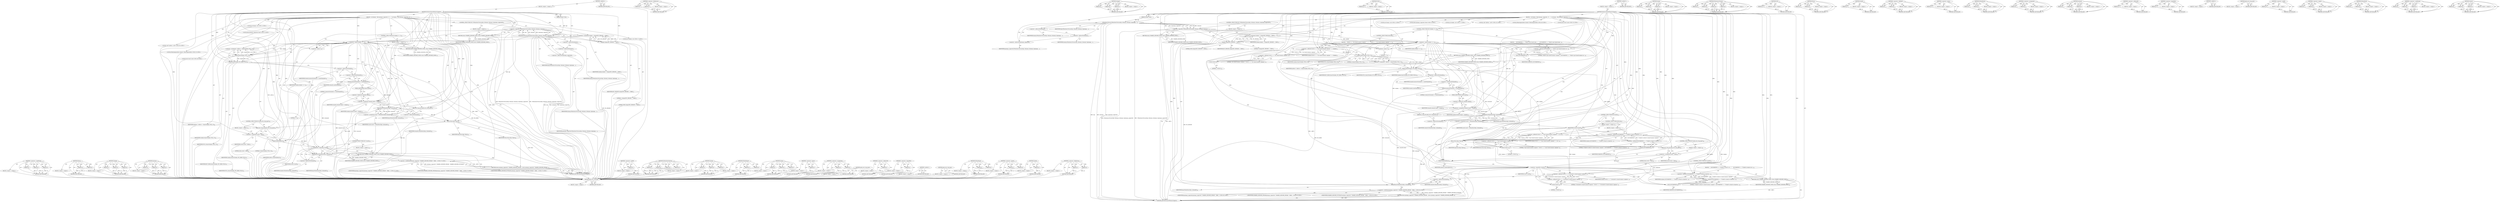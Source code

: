 digraph "shmctl" {
vulnerable_214 [label=<(METHOD,&lt;operator&gt;.conditional)>];
vulnerable_215 [label=<(PARAM,p1)>];
vulnerable_216 [label=<(PARAM,p2)>];
vulnerable_217 [label=<(PARAM,p3)>];
vulnerable_218 [label=<(BLOCK,&lt;empty&gt;,&lt;empty&gt;)>];
vulnerable_219 [label=<(METHOD_RETURN,ANY)>];
vulnerable_197 [label=<(METHOD,XSync)>];
vulnerable_198 [label=<(PARAM,p1)>];
vulnerable_199 [label=<(PARAM,p2)>];
vulnerable_200 [label=<(BLOCK,&lt;empty&gt;,&lt;empty&gt;)>];
vulnerable_201 [label=<(METHOD_RETURN,ANY)>];
vulnerable_147 [label=<(METHOD,shmget)>];
vulnerable_148 [label=<(PARAM,p1)>];
vulnerable_149 [label=<(PARAM,p2)>];
vulnerable_150 [label=<(PARAM,p3)>];
vulnerable_151 [label=<(BLOCK,&lt;empty&gt;,&lt;empty&gt;)>];
vulnerable_152 [label=<(METHOD_RETURN,ANY)>];
vulnerable_174 [label=<(METHOD,memset)>];
vulnerable_175 [label=<(PARAM,p1)>];
vulnerable_176 [label=<(PARAM,p2)>];
vulnerable_177 [label=<(PARAM,p3)>];
vulnerable_178 [label=<(BLOCK,&lt;empty&gt;,&lt;empty&gt;)>];
vulnerable_179 [label=<(METHOD_RETURN,ANY)>];
vulnerable_6 [label=<(METHOD,&lt;global&gt;)<SUB>1</SUB>>];
vulnerable_7 [label=<(BLOCK,&lt;empty&gt;,&lt;empty&gt;)<SUB>1</SUB>>];
vulnerable_8 [label=<(METHOD,DoQuerySharedMemorySupport)<SUB>1</SUB>>];
vulnerable_9 [label=<(PARAM,Display* dpy)<SUB>1</SUB>>];
vulnerable_10 [label=<(BLOCK,{
  int dummy;
  Bool pixmaps_supported;
  if (...,{
  int dummy;
  Bool pixmaps_supported;
  if (...)<SUB>1</SUB>>];
vulnerable_11 [label="<(LOCAL,int dummy: int)<SUB>2</SUB>>"];
vulnerable_12 [label="<(LOCAL,Bool pixmaps_supported: Bool)<SUB>3</SUB>>"];
vulnerable_13 [label=<(CONTROL_STRUCTURE,IF,if (!XShmQueryVersion(dpy, &amp;dummy, &amp;dummy, &amp;pixmaps_supported)))<SUB>4</SUB>>];
vulnerable_14 [label=<(&lt;operator&gt;.logicalNot,!XShmQueryVersion(dpy, &amp;dummy, &amp;dummy, &amp;pixmaps...)<SUB>4</SUB>>];
vulnerable_15 [label=<(XShmQueryVersion,XShmQueryVersion(dpy, &amp;dummy, &amp;dummy, &amp;pixmaps_...)<SUB>4</SUB>>];
vulnerable_16 [label=<(IDENTIFIER,dpy,XShmQueryVersion(dpy, &amp;dummy, &amp;dummy, &amp;pixmaps_...)<SUB>4</SUB>>];
vulnerable_17 [label=<(&lt;operator&gt;.addressOf,&amp;dummy)<SUB>4</SUB>>];
vulnerable_18 [label=<(IDENTIFIER,dummy,XShmQueryVersion(dpy, &amp;dummy, &amp;dummy, &amp;pixmaps_...)<SUB>4</SUB>>];
vulnerable_19 [label=<(&lt;operator&gt;.addressOf,&amp;dummy)<SUB>4</SUB>>];
vulnerable_20 [label=<(IDENTIFIER,dummy,XShmQueryVersion(dpy, &amp;dummy, &amp;dummy, &amp;pixmaps_...)<SUB>4</SUB>>];
vulnerable_21 [label=<(&lt;operator&gt;.addressOf,&amp;pixmaps_supported)<SUB>4</SUB>>];
vulnerable_22 [label=<(IDENTIFIER,pixmaps_supported,XShmQueryVersion(dpy, &amp;dummy, &amp;dummy, &amp;pixmaps_...)<SUB>4</SUB>>];
vulnerable_23 [label=<(BLOCK,&lt;empty&gt;,&lt;empty&gt;)<SUB>5</SUB>>];
vulnerable_24 [label=<(RETURN,return SHARED_MEMORY_NONE;,return SHARED_MEMORY_NONE;)<SUB>5</SUB>>];
vulnerable_25 [label=<(IDENTIFIER,SHARED_MEMORY_NONE,return SHARED_MEMORY_NONE;)<SUB>5</SUB>>];
vulnerable_26 [label="<(LOCAL,int shmkey: int)<SUB>17</SUB>>"];
vulnerable_27 [label=<(&lt;operator&gt;.assignment,shmkey = shmget(IPC_PRIVATE, 1, 0666))<SUB>17</SUB>>];
vulnerable_28 [label=<(IDENTIFIER,shmkey,shmkey = shmget(IPC_PRIVATE, 1, 0666))<SUB>17</SUB>>];
vulnerable_29 [label=<(shmget,shmget(IPC_PRIVATE, 1, 0666))<SUB>17</SUB>>];
vulnerable_30 [label=<(IDENTIFIER,IPC_PRIVATE,shmget(IPC_PRIVATE, 1, 0666))<SUB>17</SUB>>];
vulnerable_31 [label=<(LITERAL,1,shmget(IPC_PRIVATE, 1, 0666))<SUB>17</SUB>>];
vulnerable_32 [label=<(LITERAL,0666,shmget(IPC_PRIVATE, 1, 0666))<SUB>17</SUB>>];
vulnerable_33 [label=<(CONTROL_STRUCTURE,IF,if (shmkey == -1))<SUB>18</SUB>>];
vulnerable_34 [label=<(&lt;operator&gt;.equals,shmkey == -1)<SUB>18</SUB>>];
vulnerable_35 [label=<(IDENTIFIER,shmkey,shmkey == -1)<SUB>18</SUB>>];
vulnerable_36 [label=<(&lt;operator&gt;.minus,-1)<SUB>18</SUB>>];
vulnerable_37 [label=<(LITERAL,1,-1)<SUB>18</SUB>>];
vulnerable_38 [label=<(BLOCK,&lt;empty&gt;,&lt;empty&gt;)<SUB>19</SUB>>];
vulnerable_39 [label=<(RETURN,return SHARED_MEMORY_NONE;,return SHARED_MEMORY_NONE;)<SUB>19</SUB>>];
vulnerable_40 [label=<(IDENTIFIER,SHARED_MEMORY_NONE,return SHARED_MEMORY_NONE;)<SUB>19</SUB>>];
vulnerable_41 [label="<(LOCAL,void* address: void*)<SUB>20</SUB>>"];
vulnerable_42 [label=<(&lt;operator&gt;.assignment,* address = shmat(shmkey, NULL, 0))<SUB>20</SUB>>];
vulnerable_43 [label=<(IDENTIFIER,address,* address = shmat(shmkey, NULL, 0))<SUB>20</SUB>>];
vulnerable_44 [label=<(shmat,shmat(shmkey, NULL, 0))<SUB>20</SUB>>];
vulnerable_45 [label=<(IDENTIFIER,shmkey,shmat(shmkey, NULL, 0))<SUB>20</SUB>>];
vulnerable_46 [label=<(IDENTIFIER,NULL,shmat(shmkey, NULL, 0))<SUB>20</SUB>>];
vulnerable_47 [label=<(LITERAL,0,shmat(shmkey, NULL, 0))<SUB>20</SUB>>];
vulnerable_48 [label=<(shmctl,shmctl(shmkey, IPC_RMID, NULL))<SUB>21</SUB>>];
vulnerable_49 [label=<(IDENTIFIER,shmkey,shmctl(shmkey, IPC_RMID, NULL))<SUB>21</SUB>>];
vulnerable_50 [label=<(IDENTIFIER,IPC_RMID,shmctl(shmkey, IPC_RMID, NULL))<SUB>21</SUB>>];
vulnerable_51 [label=<(IDENTIFIER,NULL,shmctl(shmkey, IPC_RMID, NULL))<SUB>21</SUB>>];
vulnerable_52 [label="<(LOCAL,XShmSegmentInfo shminfo: XShmSegmentInfo)<SUB>23</SUB>>"];
vulnerable_53 [label=<(memset,memset(&amp;shminfo, 0, sizeof(shminfo)))<SUB>24</SUB>>];
vulnerable_54 [label=<(&lt;operator&gt;.addressOf,&amp;shminfo)<SUB>24</SUB>>];
vulnerable_55 [label=<(IDENTIFIER,shminfo,memset(&amp;shminfo, 0, sizeof(shminfo)))<SUB>24</SUB>>];
vulnerable_56 [label=<(LITERAL,0,memset(&amp;shminfo, 0, sizeof(shminfo)))<SUB>24</SUB>>];
vulnerable_57 [label=<(&lt;operator&gt;.sizeOf,sizeof(shminfo))<SUB>24</SUB>>];
vulnerable_58 [label=<(IDENTIFIER,shminfo,sizeof(shminfo))<SUB>24</SUB>>];
vulnerable_59 [label=<(&lt;operator&gt;.assignment,shminfo.shmid = shmkey)<SUB>25</SUB>>];
vulnerable_60 [label=<(&lt;operator&gt;.fieldAccess,shminfo.shmid)<SUB>25</SUB>>];
vulnerable_61 [label=<(IDENTIFIER,shminfo,shminfo.shmid = shmkey)<SUB>25</SUB>>];
vulnerable_62 [label=<(FIELD_IDENTIFIER,shmid,shmid)<SUB>25</SUB>>];
vulnerable_63 [label=<(IDENTIFIER,shmkey,shminfo.shmid = shmkey)<SUB>25</SUB>>];
vulnerable_64 [label=<(gdk_error_trap_push,gdk_error_trap_push())<SUB>27</SUB>>];
vulnerable_65 [label="<(LOCAL,bool result: bool)<SUB>28</SUB>>"];
vulnerable_66 [label=<(&lt;operator&gt;.assignment,result = XShmAttach(dpy, &amp;shminfo))<SUB>28</SUB>>];
vulnerable_67 [label=<(IDENTIFIER,result,result = XShmAttach(dpy, &amp;shminfo))<SUB>28</SUB>>];
vulnerable_68 [label=<(XShmAttach,XShmAttach(dpy, &amp;shminfo))<SUB>28</SUB>>];
vulnerable_69 [label=<(IDENTIFIER,dpy,XShmAttach(dpy, &amp;shminfo))<SUB>28</SUB>>];
vulnerable_70 [label=<(&lt;operator&gt;.addressOf,&amp;shminfo)<SUB>28</SUB>>];
vulnerable_71 [label=<(IDENTIFIER,shminfo,XShmAttach(dpy, &amp;shminfo))<SUB>28</SUB>>];
vulnerable_72 [label=<(XSync,XSync(dpy, False))<SUB>29</SUB>>];
vulnerable_73 [label=<(IDENTIFIER,dpy,XSync(dpy, False))<SUB>29</SUB>>];
vulnerable_74 [label=<(IDENTIFIER,False,XSync(dpy, False))<SUB>29</SUB>>];
vulnerable_75 [label=<(CONTROL_STRUCTURE,IF,if (gdk_error_trap_pop()))<SUB>30</SUB>>];
vulnerable_76 [label=<(gdk_error_trap_pop,gdk_error_trap_pop())<SUB>30</SUB>>];
vulnerable_77 [label=<(BLOCK,&lt;empty&gt;,&lt;empty&gt;)<SUB>31</SUB>>];
vulnerable_78 [label=<(&lt;operator&gt;.assignment,result = false)<SUB>31</SUB>>];
vulnerable_79 [label=<(IDENTIFIER,result,result = false)<SUB>31</SUB>>];
vulnerable_80 [label=<(LITERAL,false,result = false)<SUB>31</SUB>>];
vulnerable_81 [label=<(shmdt,shmdt(address))<SUB>32</SUB>>];
vulnerable_82 [label=<(IDENTIFIER,address,shmdt(address))<SUB>32</SUB>>];
vulnerable_83 [label=<(CONTROL_STRUCTURE,IF,if (!result))<SUB>33</SUB>>];
vulnerable_84 [label=<(&lt;operator&gt;.logicalNot,!result)<SUB>33</SUB>>];
vulnerable_85 [label=<(IDENTIFIER,result,!result)<SUB>33</SUB>>];
vulnerable_86 [label=<(BLOCK,&lt;empty&gt;,&lt;empty&gt;)<SUB>34</SUB>>];
vulnerable_87 [label=<(RETURN,return SHARED_MEMORY_NONE;,return SHARED_MEMORY_NONE;)<SUB>34</SUB>>];
vulnerable_88 [label=<(IDENTIFIER,SHARED_MEMORY_NONE,return SHARED_MEMORY_NONE;)<SUB>34</SUB>>];
vulnerable_89 [label=<(XShmDetach,XShmDetach(dpy, &amp;shminfo))<SUB>36</SUB>>];
vulnerable_90 [label=<(IDENTIFIER,dpy,XShmDetach(dpy, &amp;shminfo))<SUB>36</SUB>>];
vulnerable_91 [label=<(&lt;operator&gt;.addressOf,&amp;shminfo)<SUB>36</SUB>>];
vulnerable_92 [label=<(IDENTIFIER,shminfo,XShmDetach(dpy, &amp;shminfo))<SUB>36</SUB>>];
vulnerable_93 [label=<(RETURN,return pixmaps_supported ? SHARED_MEMORY_PIXMAP...,return pixmaps_supported ? SHARED_MEMORY_PIXMAP...)<SUB>37</SUB>>];
vulnerable_94 [label="<(&lt;operator&gt;.conditional,pixmaps_supported ? SHARED_MEMORY_PIXMAP : SHAR...)<SUB>37</SUB>>"];
vulnerable_95 [label="<(IDENTIFIER,pixmaps_supported,pixmaps_supported ? SHARED_MEMORY_PIXMAP : SHAR...)<SUB>37</SUB>>"];
vulnerable_96 [label="<(IDENTIFIER,SHARED_MEMORY_PIXMAP,pixmaps_supported ? SHARED_MEMORY_PIXMAP : SHAR...)<SUB>37</SUB>>"];
vulnerable_97 [label="<(IDENTIFIER,SHARED_MEMORY_PUTIMAGE,pixmaps_supported ? SHARED_MEMORY_PIXMAP : SHAR...)<SUB>37</SUB>>"];
vulnerable_98 [label=<(METHOD_RETURN,SharedMemorySupport)<SUB>1</SUB>>];
vulnerable_100 [label=<(METHOD_RETURN,ANY)<SUB>1</SUB>>];
vulnerable_180 [label=<(METHOD,&lt;operator&gt;.sizeOf)>];
vulnerable_181 [label=<(PARAM,p1)>];
vulnerable_182 [label=<(BLOCK,&lt;empty&gt;,&lt;empty&gt;)>];
vulnerable_183 [label=<(METHOD_RETURN,ANY)>];
vulnerable_131 [label=<(METHOD,XShmQueryVersion)>];
vulnerable_132 [label=<(PARAM,p1)>];
vulnerable_133 [label=<(PARAM,p2)>];
vulnerable_134 [label=<(PARAM,p3)>];
vulnerable_135 [label=<(PARAM,p4)>];
vulnerable_136 [label=<(BLOCK,&lt;empty&gt;,&lt;empty&gt;)>];
vulnerable_137 [label=<(METHOD_RETURN,ANY)>];
vulnerable_168 [label=<(METHOD,shmctl)>];
vulnerable_169 [label=<(PARAM,p1)>];
vulnerable_170 [label=<(PARAM,p2)>];
vulnerable_171 [label=<(PARAM,p3)>];
vulnerable_172 [label=<(BLOCK,&lt;empty&gt;,&lt;empty&gt;)>];
vulnerable_173 [label=<(METHOD_RETURN,ANY)>];
vulnerable_209 [label=<(METHOD,XShmDetach)>];
vulnerable_210 [label=<(PARAM,p1)>];
vulnerable_211 [label=<(PARAM,p2)>];
vulnerable_212 [label=<(BLOCK,&lt;empty&gt;,&lt;empty&gt;)>];
vulnerable_213 [label=<(METHOD_RETURN,ANY)>];
vulnerable_162 [label=<(METHOD,shmat)>];
vulnerable_163 [label=<(PARAM,p1)>];
vulnerable_164 [label=<(PARAM,p2)>];
vulnerable_165 [label=<(PARAM,p3)>];
vulnerable_166 [label=<(BLOCK,&lt;empty&gt;,&lt;empty&gt;)>];
vulnerable_167 [label=<(METHOD_RETURN,ANY)>];
vulnerable_158 [label=<(METHOD,&lt;operator&gt;.minus)>];
vulnerable_159 [label=<(PARAM,p1)>];
vulnerable_160 [label=<(BLOCK,&lt;empty&gt;,&lt;empty&gt;)>];
vulnerable_161 [label=<(METHOD_RETURN,ANY)>];
vulnerable_142 [label=<(METHOD,&lt;operator&gt;.assignment)>];
vulnerable_143 [label=<(PARAM,p1)>];
vulnerable_144 [label=<(PARAM,p2)>];
vulnerable_145 [label=<(BLOCK,&lt;empty&gt;,&lt;empty&gt;)>];
vulnerable_146 [label=<(METHOD_RETURN,ANY)>];
vulnerable_189 [label=<(METHOD,gdk_error_trap_push)>];
vulnerable_190 [label=<(BLOCK,&lt;empty&gt;,&lt;empty&gt;)>];
vulnerable_191 [label=<(METHOD_RETURN,ANY)>];
vulnerable_138 [label=<(METHOD,&lt;operator&gt;.addressOf)>];
vulnerable_139 [label=<(PARAM,p1)>];
vulnerable_140 [label=<(BLOCK,&lt;empty&gt;,&lt;empty&gt;)>];
vulnerable_141 [label=<(METHOD_RETURN,ANY)>];
vulnerable_127 [label=<(METHOD,&lt;operator&gt;.logicalNot)>];
vulnerable_128 [label=<(PARAM,p1)>];
vulnerable_129 [label=<(BLOCK,&lt;empty&gt;,&lt;empty&gt;)>];
vulnerable_130 [label=<(METHOD_RETURN,ANY)>];
vulnerable_121 [label=<(METHOD,&lt;global&gt;)<SUB>1</SUB>>];
vulnerable_122 [label=<(BLOCK,&lt;empty&gt;,&lt;empty&gt;)>];
vulnerable_123 [label=<(METHOD_RETURN,ANY)>];
vulnerable_202 [label=<(METHOD,gdk_error_trap_pop)>];
vulnerable_203 [label=<(BLOCK,&lt;empty&gt;,&lt;empty&gt;)>];
vulnerable_204 [label=<(METHOD_RETURN,ANY)>];
vulnerable_192 [label=<(METHOD,XShmAttach)>];
vulnerable_193 [label=<(PARAM,p1)>];
vulnerable_194 [label=<(PARAM,p2)>];
vulnerable_195 [label=<(BLOCK,&lt;empty&gt;,&lt;empty&gt;)>];
vulnerable_196 [label=<(METHOD_RETURN,ANY)>];
vulnerable_153 [label=<(METHOD,&lt;operator&gt;.equals)>];
vulnerable_154 [label=<(PARAM,p1)>];
vulnerable_155 [label=<(PARAM,p2)>];
vulnerable_156 [label=<(BLOCK,&lt;empty&gt;,&lt;empty&gt;)>];
vulnerable_157 [label=<(METHOD_RETURN,ANY)>];
vulnerable_205 [label=<(METHOD,shmdt)>];
vulnerable_206 [label=<(PARAM,p1)>];
vulnerable_207 [label=<(BLOCK,&lt;empty&gt;,&lt;empty&gt;)>];
vulnerable_208 [label=<(METHOD_RETURN,ANY)>];
vulnerable_184 [label=<(METHOD,&lt;operator&gt;.fieldAccess)>];
vulnerable_185 [label=<(PARAM,p1)>];
vulnerable_186 [label=<(PARAM,p2)>];
vulnerable_187 [label=<(BLOCK,&lt;empty&gt;,&lt;empty&gt;)>];
vulnerable_188 [label=<(METHOD_RETURN,ANY)>];
fixed_264 [label=<(METHOD,gdk_error_trap_pop)>];
fixed_265 [label=<(BLOCK,&lt;empty&gt;,&lt;empty&gt;)>];
fixed_266 [label=<(METHOD_RETURN,ANY)>];
fixed_246 [label=<(METHOD,&lt;operator&gt;.fieldAccess)>];
fixed_247 [label=<(PARAM,p1)>];
fixed_248 [label=<(PARAM,p2)>];
fixed_249 [label=<(BLOCK,&lt;empty&gt;,&lt;empty&gt;)>];
fixed_250 [label=<(METHOD_RETURN,ANY)>];
fixed_196 [label=<(METHOD,shmget)>];
fixed_197 [label=<(PARAM,p1)>];
fixed_198 [label=<(PARAM,p2)>];
fixed_199 [label=<(PARAM,p3)>];
fixed_200 [label=<(BLOCK,&lt;empty&gt;,&lt;empty&gt;)>];
fixed_201 [label=<(METHOD_RETURN,ANY)>];
fixed_220 [label=<(METHOD,VLOG)>];
fixed_221 [label=<(PARAM,p1)>];
fixed_222 [label=<(BLOCK,&lt;empty&gt;,&lt;empty&gt;)>];
fixed_223 [label=<(METHOD_RETURN,ANY)>];
fixed_6 [label=<(METHOD,&lt;global&gt;)<SUB>1</SUB>>];
fixed_7 [label=<(BLOCK,&lt;empty&gt;,&lt;empty&gt;)<SUB>1</SUB>>];
fixed_8 [label=<(METHOD,DoQuerySharedMemorySupport)<SUB>1</SUB>>];
fixed_9 [label=<(PARAM,Display* dpy)<SUB>1</SUB>>];
fixed_10 [label=<(BLOCK,{
  int dummy;
  Bool pixmaps_supported;
  if (...,{
  int dummy;
  Bool pixmaps_supported;
  if (...)<SUB>1</SUB>>];
fixed_11 [label="<(LOCAL,int dummy: int)<SUB>2</SUB>>"];
fixed_12 [label="<(LOCAL,Bool pixmaps_supported: Bool)<SUB>3</SUB>>"];
fixed_13 [label=<(CONTROL_STRUCTURE,IF,if (!XShmQueryVersion(dpy, &amp;dummy, &amp;dummy, &amp;pixmaps_supported)))<SUB>4</SUB>>];
fixed_14 [label=<(&lt;operator&gt;.logicalNot,!XShmQueryVersion(dpy, &amp;dummy, &amp;dummy, &amp;pixmaps...)<SUB>4</SUB>>];
fixed_15 [label=<(XShmQueryVersion,XShmQueryVersion(dpy, &amp;dummy, &amp;dummy, &amp;pixmaps_...)<SUB>4</SUB>>];
fixed_16 [label=<(IDENTIFIER,dpy,XShmQueryVersion(dpy, &amp;dummy, &amp;dummy, &amp;pixmaps_...)<SUB>4</SUB>>];
fixed_17 [label=<(&lt;operator&gt;.addressOf,&amp;dummy)<SUB>4</SUB>>];
fixed_18 [label=<(IDENTIFIER,dummy,XShmQueryVersion(dpy, &amp;dummy, &amp;dummy, &amp;pixmaps_...)<SUB>4</SUB>>];
fixed_19 [label=<(&lt;operator&gt;.addressOf,&amp;dummy)<SUB>4</SUB>>];
fixed_20 [label=<(IDENTIFIER,dummy,XShmQueryVersion(dpy, &amp;dummy, &amp;dummy, &amp;pixmaps_...)<SUB>4</SUB>>];
fixed_21 [label=<(&lt;operator&gt;.addressOf,&amp;pixmaps_supported)<SUB>4</SUB>>];
fixed_22 [label=<(IDENTIFIER,pixmaps_supported,XShmQueryVersion(dpy, &amp;dummy, &amp;dummy, &amp;pixmaps_...)<SUB>4</SUB>>];
fixed_23 [label=<(BLOCK,&lt;empty&gt;,&lt;empty&gt;)<SUB>5</SUB>>];
fixed_24 [label=<(RETURN,return SHARED_MEMORY_NONE;,return SHARED_MEMORY_NONE;)<SUB>5</SUB>>];
fixed_25 [label=<(IDENTIFIER,SHARED_MEMORY_NONE,return SHARED_MEMORY_NONE;)<SUB>5</SUB>>];
fixed_26 [label="<(LOCAL,int shmkey: int)<SUB>17</SUB>>"];
fixed_27 [label=<(&lt;operator&gt;.assignment,shmkey = shmget(IPC_PRIVATE, 1, 0600))<SUB>17</SUB>>];
fixed_28 [label=<(IDENTIFIER,shmkey,shmkey = shmget(IPC_PRIVATE, 1, 0600))<SUB>17</SUB>>];
fixed_29 [label=<(shmget,shmget(IPC_PRIVATE, 1, 0600))<SUB>17</SUB>>];
fixed_30 [label=<(IDENTIFIER,IPC_PRIVATE,shmget(IPC_PRIVATE, 1, 0600))<SUB>17</SUB>>];
fixed_31 [label=<(LITERAL,1,shmget(IPC_PRIVATE, 1, 0600))<SUB>17</SUB>>];
fixed_32 [label=<(LITERAL,0600,shmget(IPC_PRIVATE, 1, 0600))<SUB>17</SUB>>];
fixed_33 [label=<(CONTROL_STRUCTURE,IF,if (shmkey == -1))<SUB>18</SUB>>];
fixed_34 [label=<(&lt;operator&gt;.equals,shmkey == -1)<SUB>18</SUB>>];
fixed_35 [label=<(IDENTIFIER,shmkey,shmkey == -1)<SUB>18</SUB>>];
fixed_36 [label=<(&lt;operator&gt;.minus,-1)<SUB>18</SUB>>];
fixed_37 [label=<(LITERAL,1,-1)<SUB>18</SUB>>];
fixed_38 [label=<(BLOCK,{
    LOG(WARNING) &lt;&lt; &quot;Failed to get shared mem...,{
    LOG(WARNING) &lt;&lt; &quot;Failed to get shared mem...)<SUB>18</SUB>>];
fixed_39 [label=<(&lt;operator&gt;.shiftLeft,LOG(WARNING) &lt;&lt; &quot;Failed to get shared memory se...)<SUB>19</SUB>>];
fixed_40 [label=<(LOG,LOG(WARNING))<SUB>19</SUB>>];
fixed_41 [label=<(IDENTIFIER,WARNING,LOG(WARNING))<SUB>19</SUB>>];
fixed_42 [label=<(LITERAL,&quot;Failed to get shared memory segment.&quot;,LOG(WARNING) &lt;&lt; &quot;Failed to get shared memory se...)<SUB>19</SUB>>];
fixed_43 [label=<(RETURN,return SHARED_MEMORY_NONE;,return SHARED_MEMORY_NONE;)<SUB>20</SUB>>];
fixed_44 [label=<(IDENTIFIER,SHARED_MEMORY_NONE,return SHARED_MEMORY_NONE;)<SUB>20</SUB>>];
fixed_45 [label=<(CONTROL_STRUCTURE,ELSE,else)<SUB>21</SUB>>];
fixed_46 [label=<(BLOCK,{
    VLOG(1) &lt;&lt; &quot;Got shared memory segment &quot; &lt;...,{
    VLOG(1) &lt;&lt; &quot;Got shared memory segment &quot; &lt;...)<SUB>21</SUB>>];
fixed_47 [label=<(&lt;operator&gt;.shiftLeft,VLOG(1) &lt;&lt; &quot;Got shared memory segment &quot; &lt;&lt; shmkey)<SUB>22</SUB>>];
fixed_48 [label=<(&lt;operator&gt;.shiftLeft,VLOG(1) &lt;&lt; &quot;Got shared memory segment &quot;)<SUB>22</SUB>>];
fixed_49 [label=<(VLOG,VLOG(1))<SUB>22</SUB>>];
fixed_50 [label=<(LITERAL,1,VLOG(1))<SUB>22</SUB>>];
fixed_51 [label=<(LITERAL,&quot;Got shared memory segment &quot;,VLOG(1) &lt;&lt; &quot;Got shared memory segment &quot;)<SUB>22</SUB>>];
fixed_52 [label=<(IDENTIFIER,shmkey,VLOG(1) &lt;&lt; &quot;Got shared memory segment &quot; &lt;&lt; shmkey)<SUB>22</SUB>>];
fixed_53 [label="<(LOCAL,void* address: void*)<SUB>25</SUB>>"];
fixed_54 [label=<(&lt;operator&gt;.assignment,* address = shmat(shmkey, NULL, 0))<SUB>25</SUB>>];
fixed_55 [label=<(IDENTIFIER,address,* address = shmat(shmkey, NULL, 0))<SUB>25</SUB>>];
fixed_56 [label=<(shmat,shmat(shmkey, NULL, 0))<SUB>25</SUB>>];
fixed_57 [label=<(IDENTIFIER,shmkey,shmat(shmkey, NULL, 0))<SUB>25</SUB>>];
fixed_58 [label=<(IDENTIFIER,NULL,shmat(shmkey, NULL, 0))<SUB>25</SUB>>];
fixed_59 [label=<(LITERAL,0,shmat(shmkey, NULL, 0))<SUB>25</SUB>>];
fixed_60 [label=<(shmctl,shmctl(shmkey, IPC_RMID, NULL))<SUB>26</SUB>>];
fixed_61 [label=<(IDENTIFIER,shmkey,shmctl(shmkey, IPC_RMID, NULL))<SUB>26</SUB>>];
fixed_62 [label=<(IDENTIFIER,IPC_RMID,shmctl(shmkey, IPC_RMID, NULL))<SUB>26</SUB>>];
fixed_63 [label=<(IDENTIFIER,NULL,shmctl(shmkey, IPC_RMID, NULL))<SUB>26</SUB>>];
fixed_64 [label="<(LOCAL,XShmSegmentInfo shminfo: XShmSegmentInfo)<SUB>28</SUB>>"];
fixed_65 [label=<(memset,memset(&amp;shminfo, 0, sizeof(shminfo)))<SUB>29</SUB>>];
fixed_66 [label=<(&lt;operator&gt;.addressOf,&amp;shminfo)<SUB>29</SUB>>];
fixed_67 [label=<(IDENTIFIER,shminfo,memset(&amp;shminfo, 0, sizeof(shminfo)))<SUB>29</SUB>>];
fixed_68 [label=<(LITERAL,0,memset(&amp;shminfo, 0, sizeof(shminfo)))<SUB>29</SUB>>];
fixed_69 [label=<(&lt;operator&gt;.sizeOf,sizeof(shminfo))<SUB>29</SUB>>];
fixed_70 [label=<(IDENTIFIER,shminfo,sizeof(shminfo))<SUB>29</SUB>>];
fixed_71 [label=<(&lt;operator&gt;.assignment,shminfo.shmid = shmkey)<SUB>30</SUB>>];
fixed_72 [label=<(&lt;operator&gt;.fieldAccess,shminfo.shmid)<SUB>30</SUB>>];
fixed_73 [label=<(IDENTIFIER,shminfo,shminfo.shmid = shmkey)<SUB>30</SUB>>];
fixed_74 [label=<(FIELD_IDENTIFIER,shmid,shmid)<SUB>30</SUB>>];
fixed_75 [label=<(IDENTIFIER,shmkey,shminfo.shmid = shmkey)<SUB>30</SUB>>];
fixed_76 [label=<(gdk_error_trap_push,gdk_error_trap_push())<SUB>32</SUB>>];
fixed_77 [label="<(LOCAL,bool result: bool)<SUB>33</SUB>>"];
fixed_78 [label=<(&lt;operator&gt;.assignment,result = XShmAttach(dpy, &amp;shminfo))<SUB>33</SUB>>];
fixed_79 [label=<(IDENTIFIER,result,result = XShmAttach(dpy, &amp;shminfo))<SUB>33</SUB>>];
fixed_80 [label=<(XShmAttach,XShmAttach(dpy, &amp;shminfo))<SUB>33</SUB>>];
fixed_81 [label=<(IDENTIFIER,dpy,XShmAttach(dpy, &amp;shminfo))<SUB>33</SUB>>];
fixed_82 [label=<(&lt;operator&gt;.addressOf,&amp;shminfo)<SUB>33</SUB>>];
fixed_83 [label=<(IDENTIFIER,shminfo,XShmAttach(dpy, &amp;shminfo))<SUB>33</SUB>>];
fixed_84 [label=<(CONTROL_STRUCTURE,IF,if (result))<SUB>34</SUB>>];
fixed_85 [label=<(IDENTIFIER,result,if (result))<SUB>34</SUB>>];
fixed_86 [label=<(BLOCK,&lt;empty&gt;,&lt;empty&gt;)<SUB>35</SUB>>];
fixed_87 [label=<(&lt;operator&gt;.shiftLeft,VLOG(1) &lt;&lt; &quot;X got shared memory segment &quot; &lt;&lt; sh...)<SUB>35</SUB>>];
fixed_88 [label=<(&lt;operator&gt;.shiftLeft,VLOG(1) &lt;&lt; &quot;X got shared memory segment &quot;)<SUB>35</SUB>>];
fixed_89 [label=<(VLOG,VLOG(1))<SUB>35</SUB>>];
fixed_90 [label=<(LITERAL,1,VLOG(1))<SUB>35</SUB>>];
fixed_91 [label=<(LITERAL,&quot;X got shared memory segment &quot;,VLOG(1) &lt;&lt; &quot;X got shared memory segment &quot;)<SUB>35</SUB>>];
fixed_92 [label=<(IDENTIFIER,shmkey,VLOG(1) &lt;&lt; &quot;X got shared memory segment &quot; &lt;&lt; sh...)<SUB>35</SUB>>];
fixed_93 [label=<(CONTROL_STRUCTURE,ELSE,else)<SUB>37</SUB>>];
fixed_94 [label=<(BLOCK,&lt;empty&gt;,&lt;empty&gt;)<SUB>37</SUB>>];
fixed_95 [label=<(&lt;operator&gt;.shiftLeft,LOG(WARNING) &lt;&lt; &quot;X failed to attach to shared m...)<SUB>37</SUB>>];
fixed_96 [label=<(&lt;operator&gt;.shiftLeft,LOG(WARNING) &lt;&lt; &quot;X failed to attach to shared m...)<SUB>37</SUB>>];
fixed_97 [label=<(LOG,LOG(WARNING))<SUB>37</SUB>>];
fixed_98 [label=<(IDENTIFIER,WARNING,LOG(WARNING))<SUB>37</SUB>>];
fixed_99 [label=<(LITERAL,&quot;X failed to attach to shared memory segment &quot;,LOG(WARNING) &lt;&lt; &quot;X failed to attach to shared m...)<SUB>37</SUB>>];
fixed_100 [label=<(IDENTIFIER,shmkey,LOG(WARNING) &lt;&lt; &quot;X failed to attach to shared m...)<SUB>37</SUB>>];
fixed_101 [label=<(XSync,XSync(dpy, False))<SUB>38</SUB>>];
fixed_102 [label=<(IDENTIFIER,dpy,XSync(dpy, False))<SUB>38</SUB>>];
fixed_103 [label=<(IDENTIFIER,False,XSync(dpy, False))<SUB>38</SUB>>];
fixed_104 [label=<(CONTROL_STRUCTURE,IF,if (gdk_error_trap_pop()))<SUB>39</SUB>>];
fixed_105 [label=<(gdk_error_trap_pop,gdk_error_trap_pop())<SUB>39</SUB>>];
fixed_106 [label=<(BLOCK,&lt;empty&gt;,&lt;empty&gt;)<SUB>40</SUB>>];
fixed_107 [label=<(&lt;operator&gt;.assignment,result = false)<SUB>40</SUB>>];
fixed_108 [label=<(IDENTIFIER,result,result = false)<SUB>40</SUB>>];
fixed_109 [label=<(LITERAL,false,result = false)<SUB>40</SUB>>];
fixed_110 [label=<(shmdt,shmdt(address))<SUB>41</SUB>>];
fixed_111 [label=<(IDENTIFIER,address,shmdt(address))<SUB>41</SUB>>];
fixed_112 [label=<(CONTROL_STRUCTURE,IF,if (!result))<SUB>42</SUB>>];
fixed_113 [label=<(&lt;operator&gt;.logicalNot,!result)<SUB>42</SUB>>];
fixed_114 [label=<(IDENTIFIER,result,!result)<SUB>42</SUB>>];
fixed_115 [label=<(BLOCK,{
    LOG(WARNING) &lt;&lt; &quot;X failed to attach to sh...,{
    LOG(WARNING) &lt;&lt; &quot;X failed to attach to sh...)<SUB>42</SUB>>];
fixed_116 [label=<(&lt;operator&gt;.shiftLeft,LOG(WARNING) &lt;&lt; &quot;X failed to attach to shared m...)<SUB>43</SUB>>];
fixed_117 [label=<(&lt;operator&gt;.shiftLeft,LOG(WARNING) &lt;&lt; &quot;X failed to attach to shared m...)<SUB>43</SUB>>];
fixed_118 [label=<(LOG,LOG(WARNING))<SUB>43</SUB>>];
fixed_119 [label=<(IDENTIFIER,WARNING,LOG(WARNING))<SUB>43</SUB>>];
fixed_120 [label=<(LITERAL,&quot;X failed to attach to shared memory segment &quot;,LOG(WARNING) &lt;&lt; &quot;X failed to attach to shared m...)<SUB>43</SUB>>];
fixed_121 [label=<(IDENTIFIER,shmkey,LOG(WARNING) &lt;&lt; &quot;X failed to attach to shared m...)<SUB>43</SUB>>];
fixed_122 [label=<(RETURN,return SHARED_MEMORY_NONE;,return SHARED_MEMORY_NONE;)<SUB>44</SUB>>];
fixed_123 [label=<(IDENTIFIER,SHARED_MEMORY_NONE,return SHARED_MEMORY_NONE;)<SUB>44</SUB>>];
fixed_124 [label=<(&lt;operator&gt;.shiftLeft,VLOG(1) &lt;&lt; &quot;X attached to shared memory segment...)<SUB>47</SUB>>];
fixed_125 [label=<(&lt;operator&gt;.shiftLeft,VLOG(1) &lt;&lt; &quot;X attached to shared memory segment &quot;)<SUB>47</SUB>>];
fixed_126 [label=<(VLOG,VLOG(1))<SUB>47</SUB>>];
fixed_127 [label=<(LITERAL,1,VLOG(1))<SUB>47</SUB>>];
fixed_128 [label=<(LITERAL,&quot;X attached to shared memory segment &quot;,VLOG(1) &lt;&lt; &quot;X attached to shared memory segment &quot;)<SUB>47</SUB>>];
fixed_129 [label=<(IDENTIFIER,shmkey,VLOG(1) &lt;&lt; &quot;X attached to shared memory segment...)<SUB>47</SUB>>];
fixed_130 [label=<(XShmDetach,XShmDetach(dpy, &amp;shminfo))<SUB>49</SUB>>];
fixed_131 [label=<(IDENTIFIER,dpy,XShmDetach(dpy, &amp;shminfo))<SUB>49</SUB>>];
fixed_132 [label=<(&lt;operator&gt;.addressOf,&amp;shminfo)<SUB>49</SUB>>];
fixed_133 [label=<(IDENTIFIER,shminfo,XShmDetach(dpy, &amp;shminfo))<SUB>49</SUB>>];
fixed_134 [label=<(RETURN,return pixmaps_supported ? SHARED_MEMORY_PIXMAP...,return pixmaps_supported ? SHARED_MEMORY_PIXMAP...)<SUB>50</SUB>>];
fixed_135 [label="<(&lt;operator&gt;.conditional,pixmaps_supported ? SHARED_MEMORY_PIXMAP : SHAR...)<SUB>50</SUB>>"];
fixed_136 [label="<(IDENTIFIER,pixmaps_supported,pixmaps_supported ? SHARED_MEMORY_PIXMAP : SHAR...)<SUB>50</SUB>>"];
fixed_137 [label="<(IDENTIFIER,SHARED_MEMORY_PIXMAP,pixmaps_supported ? SHARED_MEMORY_PIXMAP : SHAR...)<SUB>50</SUB>>"];
fixed_138 [label="<(IDENTIFIER,SHARED_MEMORY_PUTIMAGE,pixmaps_supported ? SHARED_MEMORY_PIXMAP : SHAR...)<SUB>50</SUB>>"];
fixed_139 [label=<(METHOD_RETURN,SharedMemorySupport)<SUB>1</SUB>>];
fixed_141 [label=<(METHOD_RETURN,ANY)<SUB>1</SUB>>];
fixed_224 [label=<(METHOD,shmat)>];
fixed_225 [label=<(PARAM,p1)>];
fixed_226 [label=<(PARAM,p2)>];
fixed_227 [label=<(PARAM,p3)>];
fixed_228 [label=<(BLOCK,&lt;empty&gt;,&lt;empty&gt;)>];
fixed_229 [label=<(METHOD_RETURN,ANY)>];
fixed_180 [label=<(METHOD,XShmQueryVersion)>];
fixed_181 [label=<(PARAM,p1)>];
fixed_182 [label=<(PARAM,p2)>];
fixed_183 [label=<(PARAM,p3)>];
fixed_184 [label=<(PARAM,p4)>];
fixed_185 [label=<(BLOCK,&lt;empty&gt;,&lt;empty&gt;)>];
fixed_186 [label=<(METHOD_RETURN,ANY)>];
fixed_216 [label=<(METHOD,LOG)>];
fixed_217 [label=<(PARAM,p1)>];
fixed_218 [label=<(BLOCK,&lt;empty&gt;,&lt;empty&gt;)>];
fixed_219 [label=<(METHOD_RETURN,ANY)>];
fixed_259 [label=<(METHOD,XSync)>];
fixed_260 [label=<(PARAM,p1)>];
fixed_261 [label=<(PARAM,p2)>];
fixed_262 [label=<(BLOCK,&lt;empty&gt;,&lt;empty&gt;)>];
fixed_263 [label=<(METHOD_RETURN,ANY)>];
fixed_267 [label=<(METHOD,shmdt)>];
fixed_268 [label=<(PARAM,p1)>];
fixed_269 [label=<(BLOCK,&lt;empty&gt;,&lt;empty&gt;)>];
fixed_270 [label=<(METHOD_RETURN,ANY)>];
fixed_211 [label=<(METHOD,&lt;operator&gt;.shiftLeft)>];
fixed_212 [label=<(PARAM,p1)>];
fixed_213 [label=<(PARAM,p2)>];
fixed_214 [label=<(BLOCK,&lt;empty&gt;,&lt;empty&gt;)>];
fixed_215 [label=<(METHOD_RETURN,ANY)>];
fixed_207 [label=<(METHOD,&lt;operator&gt;.minus)>];
fixed_208 [label=<(PARAM,p1)>];
fixed_209 [label=<(BLOCK,&lt;empty&gt;,&lt;empty&gt;)>];
fixed_210 [label=<(METHOD_RETURN,ANY)>];
fixed_271 [label=<(METHOD,XShmDetach)>];
fixed_272 [label=<(PARAM,p1)>];
fixed_273 [label=<(PARAM,p2)>];
fixed_274 [label=<(BLOCK,&lt;empty&gt;,&lt;empty&gt;)>];
fixed_275 [label=<(METHOD_RETURN,ANY)>];
fixed_191 [label=<(METHOD,&lt;operator&gt;.assignment)>];
fixed_192 [label=<(PARAM,p1)>];
fixed_193 [label=<(PARAM,p2)>];
fixed_194 [label=<(BLOCK,&lt;empty&gt;,&lt;empty&gt;)>];
fixed_195 [label=<(METHOD_RETURN,ANY)>];
fixed_236 [label=<(METHOD,memset)>];
fixed_237 [label=<(PARAM,p1)>];
fixed_238 [label=<(PARAM,p2)>];
fixed_239 [label=<(PARAM,p3)>];
fixed_240 [label=<(BLOCK,&lt;empty&gt;,&lt;empty&gt;)>];
fixed_241 [label=<(METHOD_RETURN,ANY)>];
fixed_187 [label=<(METHOD,&lt;operator&gt;.addressOf)>];
fixed_188 [label=<(PARAM,p1)>];
fixed_189 [label=<(BLOCK,&lt;empty&gt;,&lt;empty&gt;)>];
fixed_190 [label=<(METHOD_RETURN,ANY)>];
fixed_176 [label=<(METHOD,&lt;operator&gt;.logicalNot)>];
fixed_177 [label=<(PARAM,p1)>];
fixed_178 [label=<(BLOCK,&lt;empty&gt;,&lt;empty&gt;)>];
fixed_179 [label=<(METHOD_RETURN,ANY)>];
fixed_170 [label=<(METHOD,&lt;global&gt;)<SUB>1</SUB>>];
fixed_171 [label=<(BLOCK,&lt;empty&gt;,&lt;empty&gt;)>];
fixed_172 [label=<(METHOD_RETURN,ANY)>];
fixed_251 [label=<(METHOD,gdk_error_trap_push)>];
fixed_252 [label=<(BLOCK,&lt;empty&gt;,&lt;empty&gt;)>];
fixed_253 [label=<(METHOD_RETURN,ANY)>];
fixed_242 [label=<(METHOD,&lt;operator&gt;.sizeOf)>];
fixed_243 [label=<(PARAM,p1)>];
fixed_244 [label=<(BLOCK,&lt;empty&gt;,&lt;empty&gt;)>];
fixed_245 [label=<(METHOD_RETURN,ANY)>];
fixed_202 [label=<(METHOD,&lt;operator&gt;.equals)>];
fixed_203 [label=<(PARAM,p1)>];
fixed_204 [label=<(PARAM,p2)>];
fixed_205 [label=<(BLOCK,&lt;empty&gt;,&lt;empty&gt;)>];
fixed_206 [label=<(METHOD_RETURN,ANY)>];
fixed_254 [label=<(METHOD,XShmAttach)>];
fixed_255 [label=<(PARAM,p1)>];
fixed_256 [label=<(PARAM,p2)>];
fixed_257 [label=<(BLOCK,&lt;empty&gt;,&lt;empty&gt;)>];
fixed_258 [label=<(METHOD_RETURN,ANY)>];
fixed_276 [label=<(METHOD,&lt;operator&gt;.conditional)>];
fixed_277 [label=<(PARAM,p1)>];
fixed_278 [label=<(PARAM,p2)>];
fixed_279 [label=<(PARAM,p3)>];
fixed_280 [label=<(BLOCK,&lt;empty&gt;,&lt;empty&gt;)>];
fixed_281 [label=<(METHOD_RETURN,ANY)>];
fixed_230 [label=<(METHOD,shmctl)>];
fixed_231 [label=<(PARAM,p1)>];
fixed_232 [label=<(PARAM,p2)>];
fixed_233 [label=<(PARAM,p3)>];
fixed_234 [label=<(BLOCK,&lt;empty&gt;,&lt;empty&gt;)>];
fixed_235 [label=<(METHOD_RETURN,ANY)>];
vulnerable_214 -> vulnerable_215  [key=0, label="AST: "];
vulnerable_214 -> vulnerable_215  [key=1, label="DDG: "];
vulnerable_214 -> vulnerable_218  [key=0, label="AST: "];
vulnerable_214 -> vulnerable_216  [key=0, label="AST: "];
vulnerable_214 -> vulnerable_216  [key=1, label="DDG: "];
vulnerable_214 -> vulnerable_219  [key=0, label="AST: "];
vulnerable_214 -> vulnerable_219  [key=1, label="CFG: "];
vulnerable_214 -> vulnerable_217  [key=0, label="AST: "];
vulnerable_214 -> vulnerable_217  [key=1, label="DDG: "];
vulnerable_215 -> vulnerable_219  [key=0, label="DDG: p1"];
vulnerable_216 -> vulnerable_219  [key=0, label="DDG: p2"];
vulnerable_217 -> vulnerable_219  [key=0, label="DDG: p3"];
vulnerable_218 -> fixed_264  [key=0];
vulnerable_219 -> fixed_264  [key=0];
vulnerable_197 -> vulnerable_198  [key=0, label="AST: "];
vulnerable_197 -> vulnerable_198  [key=1, label="DDG: "];
vulnerable_197 -> vulnerable_200  [key=0, label="AST: "];
vulnerable_197 -> vulnerable_199  [key=0, label="AST: "];
vulnerable_197 -> vulnerable_199  [key=1, label="DDG: "];
vulnerable_197 -> vulnerable_201  [key=0, label="AST: "];
vulnerable_197 -> vulnerable_201  [key=1, label="CFG: "];
vulnerable_198 -> vulnerable_201  [key=0, label="DDG: p1"];
vulnerable_199 -> vulnerable_201  [key=0, label="DDG: p2"];
vulnerable_200 -> fixed_264  [key=0];
vulnerable_201 -> fixed_264  [key=0];
vulnerable_147 -> vulnerable_148  [key=0, label="AST: "];
vulnerable_147 -> vulnerable_148  [key=1, label="DDG: "];
vulnerable_147 -> vulnerable_151  [key=0, label="AST: "];
vulnerable_147 -> vulnerable_149  [key=0, label="AST: "];
vulnerable_147 -> vulnerable_149  [key=1, label="DDG: "];
vulnerable_147 -> vulnerable_152  [key=0, label="AST: "];
vulnerable_147 -> vulnerable_152  [key=1, label="CFG: "];
vulnerable_147 -> vulnerable_150  [key=0, label="AST: "];
vulnerable_147 -> vulnerable_150  [key=1, label="DDG: "];
vulnerable_148 -> vulnerable_152  [key=0, label="DDG: p1"];
vulnerable_149 -> vulnerable_152  [key=0, label="DDG: p2"];
vulnerable_150 -> vulnerable_152  [key=0, label="DDG: p3"];
vulnerable_151 -> fixed_264  [key=0];
vulnerable_152 -> fixed_264  [key=0];
vulnerable_174 -> vulnerable_175  [key=0, label="AST: "];
vulnerable_174 -> vulnerable_175  [key=1, label="DDG: "];
vulnerable_174 -> vulnerable_178  [key=0, label="AST: "];
vulnerable_174 -> vulnerable_176  [key=0, label="AST: "];
vulnerable_174 -> vulnerable_176  [key=1, label="DDG: "];
vulnerable_174 -> vulnerable_179  [key=0, label="AST: "];
vulnerable_174 -> vulnerable_179  [key=1, label="CFG: "];
vulnerable_174 -> vulnerable_177  [key=0, label="AST: "];
vulnerable_174 -> vulnerable_177  [key=1, label="DDG: "];
vulnerable_175 -> vulnerable_179  [key=0, label="DDG: p1"];
vulnerable_176 -> vulnerable_179  [key=0, label="DDG: p2"];
vulnerable_177 -> vulnerable_179  [key=0, label="DDG: p3"];
vulnerable_178 -> fixed_264  [key=0];
vulnerable_179 -> fixed_264  [key=0];
vulnerable_6 -> vulnerable_7  [key=0, label="AST: "];
vulnerable_6 -> vulnerable_100  [key=0, label="AST: "];
vulnerable_6 -> vulnerable_100  [key=1, label="CFG: "];
vulnerable_7 -> vulnerable_8  [key=0, label="AST: "];
vulnerable_8 -> vulnerable_9  [key=0, label="AST: "];
vulnerable_8 -> vulnerable_9  [key=1, label="DDG: "];
vulnerable_8 -> vulnerable_10  [key=0, label="AST: "];
vulnerable_8 -> vulnerable_98  [key=0, label="AST: "];
vulnerable_8 -> vulnerable_17  [key=0, label="CFG: "];
vulnerable_8 -> vulnerable_59  [key=0, label="DDG: "];
vulnerable_8 -> vulnerable_64  [key=0, label="DDG: "];
vulnerable_8 -> vulnerable_48  [key=0, label="DDG: "];
vulnerable_8 -> vulnerable_53  [key=0, label="DDG: "];
vulnerable_8 -> vulnerable_72  [key=0, label="DDG: "];
vulnerable_8 -> vulnerable_76  [key=0, label="DDG: "];
vulnerable_8 -> vulnerable_81  [key=0, label="DDG: "];
vulnerable_8 -> vulnerable_89  [key=0, label="DDG: "];
vulnerable_8 -> vulnerable_94  [key=0, label="DDG: "];
vulnerable_8 -> vulnerable_24  [key=0, label="DDG: "];
vulnerable_8 -> vulnerable_29  [key=0, label="DDG: "];
vulnerable_8 -> vulnerable_34  [key=0, label="DDG: "];
vulnerable_8 -> vulnerable_39  [key=0, label="DDG: "];
vulnerable_8 -> vulnerable_44  [key=0, label="DDG: "];
vulnerable_8 -> vulnerable_68  [key=0, label="DDG: "];
vulnerable_8 -> vulnerable_78  [key=0, label="DDG: "];
vulnerable_8 -> vulnerable_84  [key=0, label="DDG: "];
vulnerable_8 -> vulnerable_87  [key=0, label="DDG: "];
vulnerable_8 -> vulnerable_15  [key=0, label="DDG: "];
vulnerable_8 -> vulnerable_25  [key=0, label="DDG: "];
vulnerable_8 -> vulnerable_36  [key=0, label="DDG: "];
vulnerable_8 -> vulnerable_40  [key=0, label="DDG: "];
vulnerable_8 -> vulnerable_88  [key=0, label="DDG: "];
vulnerable_9 -> vulnerable_15  [key=0, label="DDG: dpy"];
vulnerable_10 -> vulnerable_11  [key=0, label="AST: "];
vulnerable_10 -> vulnerable_12  [key=0, label="AST: "];
vulnerable_10 -> vulnerable_13  [key=0, label="AST: "];
vulnerable_10 -> vulnerable_26  [key=0, label="AST: "];
vulnerable_10 -> vulnerable_27  [key=0, label="AST: "];
vulnerable_10 -> vulnerable_33  [key=0, label="AST: "];
vulnerable_10 -> vulnerable_41  [key=0, label="AST: "];
vulnerable_10 -> vulnerable_42  [key=0, label="AST: "];
vulnerable_10 -> vulnerable_48  [key=0, label="AST: "];
vulnerable_10 -> vulnerable_52  [key=0, label="AST: "];
vulnerable_10 -> vulnerable_53  [key=0, label="AST: "];
vulnerable_10 -> vulnerable_59  [key=0, label="AST: "];
vulnerable_10 -> vulnerable_64  [key=0, label="AST: "];
vulnerable_10 -> vulnerable_65  [key=0, label="AST: "];
vulnerable_10 -> vulnerable_66  [key=0, label="AST: "];
vulnerable_10 -> vulnerable_72  [key=0, label="AST: "];
vulnerable_10 -> vulnerable_75  [key=0, label="AST: "];
vulnerable_10 -> vulnerable_81  [key=0, label="AST: "];
vulnerable_10 -> vulnerable_83  [key=0, label="AST: "];
vulnerable_10 -> vulnerable_89  [key=0, label="AST: "];
vulnerable_10 -> vulnerable_93  [key=0, label="AST: "];
vulnerable_11 -> fixed_264  [key=0];
vulnerable_12 -> fixed_264  [key=0];
vulnerable_13 -> vulnerable_14  [key=0, label="AST: "];
vulnerable_13 -> vulnerable_23  [key=0, label="AST: "];
vulnerable_14 -> vulnerable_15  [key=0, label="AST: "];
vulnerable_14 -> vulnerable_24  [key=0, label="CFG: "];
vulnerable_14 -> vulnerable_24  [key=1, label="CDG: "];
vulnerable_14 -> vulnerable_29  [key=0, label="CFG: "];
vulnerable_14 -> vulnerable_29  [key=1, label="CDG: "];
vulnerable_14 -> vulnerable_98  [key=0, label="DDG: XShmQueryVersion(dpy, &amp;dummy, &amp;dummy, &amp;pixmaps_supported)"];
vulnerable_14 -> vulnerable_98  [key=1, label="DDG: !XShmQueryVersion(dpy, &amp;dummy, &amp;dummy, &amp;pixmaps_supported)"];
vulnerable_14 -> vulnerable_34  [key=0, label="CDG: "];
vulnerable_14 -> vulnerable_27  [key=0, label="CDG: "];
vulnerable_14 -> vulnerable_36  [key=0, label="CDG: "];
vulnerable_15 -> vulnerable_16  [key=0, label="AST: "];
vulnerable_15 -> vulnerable_17  [key=0, label="AST: "];
vulnerable_15 -> vulnerable_19  [key=0, label="AST: "];
vulnerable_15 -> vulnerable_21  [key=0, label="AST: "];
vulnerable_15 -> vulnerable_14  [key=0, label="CFG: "];
vulnerable_15 -> vulnerable_14  [key=1, label="DDG: dpy"];
vulnerable_15 -> vulnerable_14  [key=2, label="DDG: &amp;dummy"];
vulnerable_15 -> vulnerable_14  [key=3, label="DDG: &amp;pixmaps_supported"];
vulnerable_15 -> vulnerable_98  [key=0, label="DDG: dpy"];
vulnerable_15 -> vulnerable_98  [key=1, label="DDG: &amp;dummy"];
vulnerable_15 -> vulnerable_98  [key=2, label="DDG: &amp;pixmaps_supported"];
vulnerable_15 -> vulnerable_68  [key=0, label="DDG: dpy"];
vulnerable_16 -> fixed_264  [key=0];
vulnerable_17 -> vulnerable_18  [key=0, label="AST: "];
vulnerable_17 -> vulnerable_19  [key=0, label="CFG: "];
vulnerable_18 -> fixed_264  [key=0];
vulnerable_19 -> vulnerable_20  [key=0, label="AST: "];
vulnerable_19 -> vulnerable_21  [key=0, label="CFG: "];
vulnerable_20 -> fixed_264  [key=0];
vulnerable_21 -> vulnerable_22  [key=0, label="AST: "];
vulnerable_21 -> vulnerable_15  [key=0, label="CFG: "];
vulnerable_22 -> fixed_264  [key=0];
vulnerable_23 -> vulnerable_24  [key=0, label="AST: "];
vulnerable_24 -> vulnerable_25  [key=0, label="AST: "];
vulnerable_24 -> vulnerable_98  [key=0, label="CFG: "];
vulnerable_24 -> vulnerable_98  [key=1, label="DDG: &lt;RET&gt;"];
vulnerable_25 -> vulnerable_24  [key=0, label="DDG: SHARED_MEMORY_NONE"];
vulnerable_26 -> fixed_264  [key=0];
vulnerable_27 -> vulnerable_28  [key=0, label="AST: "];
vulnerable_27 -> vulnerable_29  [key=0, label="AST: "];
vulnerable_27 -> vulnerable_36  [key=0, label="CFG: "];
vulnerable_27 -> vulnerable_34  [key=0, label="DDG: shmkey"];
vulnerable_28 -> fixed_264  [key=0];
vulnerable_29 -> vulnerable_30  [key=0, label="AST: "];
vulnerable_29 -> vulnerable_31  [key=0, label="AST: "];
vulnerable_29 -> vulnerable_32  [key=0, label="AST: "];
vulnerable_29 -> vulnerable_27  [key=0, label="CFG: "];
vulnerable_29 -> vulnerable_27  [key=1, label="DDG: IPC_PRIVATE"];
vulnerable_29 -> vulnerable_27  [key=2, label="DDG: 1"];
vulnerable_29 -> vulnerable_27  [key=3, label="DDG: 0666"];
vulnerable_29 -> vulnerable_98  [key=0, label="DDG: IPC_PRIVATE"];
vulnerable_30 -> fixed_264  [key=0];
vulnerable_31 -> fixed_264  [key=0];
vulnerable_32 -> fixed_264  [key=0];
vulnerable_33 -> vulnerable_34  [key=0, label="AST: "];
vulnerable_33 -> vulnerable_38  [key=0, label="AST: "];
vulnerable_34 -> vulnerable_35  [key=0, label="AST: "];
vulnerable_34 -> vulnerable_36  [key=0, label="AST: "];
vulnerable_34 -> vulnerable_39  [key=0, label="CFG: "];
vulnerable_34 -> vulnerable_39  [key=1, label="CDG: "];
vulnerable_34 -> vulnerable_44  [key=0, label="CFG: "];
vulnerable_34 -> vulnerable_44  [key=1, label="DDG: shmkey"];
vulnerable_34 -> vulnerable_44  [key=2, label="CDG: "];
vulnerable_34 -> vulnerable_48  [key=0, label="CDG: "];
vulnerable_34 -> vulnerable_68  [key=0, label="CDG: "];
vulnerable_34 -> vulnerable_60  [key=0, label="CDG: "];
vulnerable_34 -> vulnerable_64  [key=0, label="CDG: "];
vulnerable_34 -> vulnerable_42  [key=0, label="CDG: "];
vulnerable_34 -> vulnerable_57  [key=0, label="CDG: "];
vulnerable_34 -> vulnerable_66  [key=0, label="CDG: "];
vulnerable_34 -> vulnerable_81  [key=0, label="CDG: "];
vulnerable_34 -> vulnerable_84  [key=0, label="CDG: "];
vulnerable_34 -> vulnerable_72  [key=0, label="CDG: "];
vulnerable_34 -> vulnerable_76  [key=0, label="CDG: "];
vulnerable_34 -> vulnerable_59  [key=0, label="CDG: "];
vulnerable_34 -> vulnerable_54  [key=0, label="CDG: "];
vulnerable_34 -> vulnerable_53  [key=0, label="CDG: "];
vulnerable_34 -> vulnerable_70  [key=0, label="CDG: "];
vulnerable_34 -> vulnerable_62  [key=0, label="CDG: "];
vulnerable_35 -> fixed_264  [key=0];
vulnerable_36 -> vulnerable_37  [key=0, label="AST: "];
vulnerable_36 -> vulnerable_34  [key=0, label="CFG: "];
vulnerable_36 -> vulnerable_34  [key=1, label="DDG: 1"];
vulnerable_37 -> fixed_264  [key=0];
vulnerable_38 -> vulnerable_39  [key=0, label="AST: "];
vulnerable_39 -> vulnerable_40  [key=0, label="AST: "];
vulnerable_39 -> vulnerable_98  [key=0, label="CFG: "];
vulnerable_39 -> vulnerable_98  [key=1, label="DDG: &lt;RET&gt;"];
vulnerable_40 -> vulnerable_39  [key=0, label="DDG: SHARED_MEMORY_NONE"];
vulnerable_41 -> fixed_264  [key=0];
vulnerable_42 -> vulnerable_43  [key=0, label="AST: "];
vulnerable_42 -> vulnerable_44  [key=0, label="AST: "];
vulnerable_42 -> vulnerable_48  [key=0, label="CFG: "];
vulnerable_42 -> vulnerable_81  [key=0, label="DDG: address"];
vulnerable_43 -> fixed_264  [key=0];
vulnerable_44 -> vulnerable_45  [key=0, label="AST: "];
vulnerable_44 -> vulnerable_46  [key=0, label="AST: "];
vulnerable_44 -> vulnerable_47  [key=0, label="AST: "];
vulnerable_44 -> vulnerable_42  [key=0, label="CFG: "];
vulnerable_44 -> vulnerable_42  [key=1, label="DDG: shmkey"];
vulnerable_44 -> vulnerable_42  [key=2, label="DDG: NULL"];
vulnerable_44 -> vulnerable_42  [key=3, label="DDG: 0"];
vulnerable_44 -> vulnerable_48  [key=0, label="DDG: shmkey"];
vulnerable_44 -> vulnerable_48  [key=1, label="DDG: NULL"];
vulnerable_45 -> fixed_264  [key=0];
vulnerable_46 -> fixed_264  [key=0];
vulnerable_47 -> fixed_264  [key=0];
vulnerable_48 -> vulnerable_49  [key=0, label="AST: "];
vulnerable_48 -> vulnerable_50  [key=0, label="AST: "];
vulnerable_48 -> vulnerable_51  [key=0, label="AST: "];
vulnerable_48 -> vulnerable_54  [key=0, label="CFG: "];
vulnerable_48 -> vulnerable_98  [key=0, label="DDG: IPC_RMID"];
vulnerable_48 -> vulnerable_59  [key=0, label="DDG: shmkey"];
vulnerable_49 -> fixed_264  [key=0];
vulnerable_50 -> fixed_264  [key=0];
vulnerable_51 -> fixed_264  [key=0];
vulnerable_52 -> fixed_264  [key=0];
vulnerable_53 -> vulnerable_54  [key=0, label="AST: "];
vulnerable_53 -> vulnerable_56  [key=0, label="AST: "];
vulnerable_53 -> vulnerable_57  [key=0, label="AST: "];
vulnerable_53 -> vulnerable_62  [key=0, label="CFG: "];
vulnerable_53 -> vulnerable_89  [key=0, label="DDG: &amp;shminfo"];
vulnerable_53 -> vulnerable_68  [key=0, label="DDG: &amp;shminfo"];
vulnerable_54 -> vulnerable_55  [key=0, label="AST: "];
vulnerable_54 -> vulnerable_57  [key=0, label="CFG: "];
vulnerable_55 -> fixed_264  [key=0];
vulnerable_56 -> fixed_264  [key=0];
vulnerable_57 -> vulnerable_58  [key=0, label="AST: "];
vulnerable_57 -> vulnerable_53  [key=0, label="CFG: "];
vulnerable_58 -> fixed_264  [key=0];
vulnerable_59 -> vulnerable_60  [key=0, label="AST: "];
vulnerable_59 -> vulnerable_63  [key=0, label="AST: "];
vulnerable_59 -> vulnerable_64  [key=0, label="CFG: "];
vulnerable_59 -> vulnerable_89  [key=0, label="DDG: shminfo.shmid"];
vulnerable_59 -> vulnerable_68  [key=0, label="DDG: shminfo.shmid"];
vulnerable_60 -> vulnerable_61  [key=0, label="AST: "];
vulnerable_60 -> vulnerable_62  [key=0, label="AST: "];
vulnerable_60 -> vulnerable_59  [key=0, label="CFG: "];
vulnerable_61 -> fixed_264  [key=0];
vulnerable_62 -> vulnerable_60  [key=0, label="CFG: "];
vulnerable_63 -> fixed_264  [key=0];
vulnerable_64 -> vulnerable_70  [key=0, label="CFG: "];
vulnerable_65 -> fixed_264  [key=0];
vulnerable_66 -> vulnerable_67  [key=0, label="AST: "];
vulnerable_66 -> vulnerable_68  [key=0, label="AST: "];
vulnerable_66 -> vulnerable_72  [key=0, label="CFG: "];
vulnerable_66 -> vulnerable_84  [key=0, label="DDG: result"];
vulnerable_67 -> fixed_264  [key=0];
vulnerable_68 -> vulnerable_69  [key=0, label="AST: "];
vulnerable_68 -> vulnerable_70  [key=0, label="AST: "];
vulnerable_68 -> vulnerable_66  [key=0, label="CFG: "];
vulnerable_68 -> vulnerable_66  [key=1, label="DDG: dpy"];
vulnerable_68 -> vulnerable_66  [key=2, label="DDG: &amp;shminfo"];
vulnerable_68 -> vulnerable_72  [key=0, label="DDG: dpy"];
vulnerable_68 -> vulnerable_89  [key=0, label="DDG: &amp;shminfo"];
vulnerable_69 -> fixed_264  [key=0];
vulnerable_70 -> vulnerable_71  [key=0, label="AST: "];
vulnerable_70 -> vulnerable_68  [key=0, label="CFG: "];
vulnerable_71 -> fixed_264  [key=0];
vulnerable_72 -> vulnerable_73  [key=0, label="AST: "];
vulnerable_72 -> vulnerable_74  [key=0, label="AST: "];
vulnerable_72 -> vulnerable_76  [key=0, label="CFG: "];
vulnerable_72 -> vulnerable_98  [key=0, label="DDG: False"];
vulnerable_72 -> vulnerable_89  [key=0, label="DDG: dpy"];
vulnerable_73 -> fixed_264  [key=0];
vulnerable_74 -> fixed_264  [key=0];
vulnerable_75 -> vulnerable_76  [key=0, label="AST: "];
vulnerable_75 -> vulnerable_77  [key=0, label="AST: "];
vulnerable_76 -> vulnerable_78  [key=0, label="CFG: "];
vulnerable_76 -> vulnerable_78  [key=1, label="CDG: "];
vulnerable_76 -> vulnerable_81  [key=0, label="CFG: "];
vulnerable_77 -> vulnerable_78  [key=0, label="AST: "];
vulnerable_78 -> vulnerable_79  [key=0, label="AST: "];
vulnerable_78 -> vulnerable_80  [key=0, label="AST: "];
vulnerable_78 -> vulnerable_81  [key=0, label="CFG: "];
vulnerable_78 -> vulnerable_84  [key=0, label="DDG: result"];
vulnerable_79 -> fixed_264  [key=0];
vulnerable_80 -> fixed_264  [key=0];
vulnerable_81 -> vulnerable_82  [key=0, label="AST: "];
vulnerable_81 -> vulnerable_84  [key=0, label="CFG: "];
vulnerable_82 -> fixed_264  [key=0];
vulnerable_83 -> vulnerable_84  [key=0, label="AST: "];
vulnerable_83 -> vulnerable_86  [key=0, label="AST: "];
vulnerable_84 -> vulnerable_85  [key=0, label="AST: "];
vulnerable_84 -> vulnerable_87  [key=0, label="CFG: "];
vulnerable_84 -> vulnerable_87  [key=1, label="CDG: "];
vulnerable_84 -> vulnerable_91  [key=0, label="CFG: "];
vulnerable_84 -> vulnerable_91  [key=1, label="CDG: "];
vulnerable_84 -> vulnerable_94  [key=0, label="CDG: "];
vulnerable_84 -> vulnerable_89  [key=0, label="CDG: "];
vulnerable_84 -> vulnerable_93  [key=0, label="CDG: "];
vulnerable_85 -> fixed_264  [key=0];
vulnerable_86 -> vulnerable_87  [key=0, label="AST: "];
vulnerable_87 -> vulnerable_88  [key=0, label="AST: "];
vulnerable_87 -> vulnerable_98  [key=0, label="CFG: "];
vulnerable_87 -> vulnerable_98  [key=1, label="DDG: &lt;RET&gt;"];
vulnerable_88 -> vulnerable_87  [key=0, label="DDG: SHARED_MEMORY_NONE"];
vulnerable_89 -> vulnerable_90  [key=0, label="AST: "];
vulnerable_89 -> vulnerable_91  [key=0, label="AST: "];
vulnerable_89 -> vulnerable_94  [key=0, label="CFG: "];
vulnerable_90 -> fixed_264  [key=0];
vulnerable_91 -> vulnerable_92  [key=0, label="AST: "];
vulnerable_91 -> vulnerable_89  [key=0, label="CFG: "];
vulnerable_92 -> fixed_264  [key=0];
vulnerable_93 -> vulnerable_94  [key=0, label="AST: "];
vulnerable_93 -> vulnerable_98  [key=0, label="CFG: "];
vulnerable_93 -> vulnerable_98  [key=1, label="DDG: &lt;RET&gt;"];
vulnerable_94 -> vulnerable_95  [key=0, label="AST: "];
vulnerable_94 -> vulnerable_96  [key=0, label="AST: "];
vulnerable_94 -> vulnerable_97  [key=0, label="AST: "];
vulnerable_94 -> vulnerable_93  [key=0, label="CFG: "];
vulnerable_94 -> vulnerable_93  [key=1, label="DDG: pixmaps_supported ? SHARED_MEMORY_PIXMAP : SHARED_MEMORY_PUTIMAGE"];
vulnerable_95 -> fixed_264  [key=0];
vulnerable_96 -> fixed_264  [key=0];
vulnerable_97 -> fixed_264  [key=0];
vulnerable_98 -> fixed_264  [key=0];
vulnerable_100 -> fixed_264  [key=0];
vulnerable_180 -> vulnerable_181  [key=0, label="AST: "];
vulnerable_180 -> vulnerable_181  [key=1, label="DDG: "];
vulnerable_180 -> vulnerable_182  [key=0, label="AST: "];
vulnerable_180 -> vulnerable_183  [key=0, label="AST: "];
vulnerable_180 -> vulnerable_183  [key=1, label="CFG: "];
vulnerable_181 -> vulnerable_183  [key=0, label="DDG: p1"];
vulnerable_182 -> fixed_264  [key=0];
vulnerable_183 -> fixed_264  [key=0];
vulnerable_131 -> vulnerable_132  [key=0, label="AST: "];
vulnerable_131 -> vulnerable_132  [key=1, label="DDG: "];
vulnerable_131 -> vulnerable_136  [key=0, label="AST: "];
vulnerable_131 -> vulnerable_133  [key=0, label="AST: "];
vulnerable_131 -> vulnerable_133  [key=1, label="DDG: "];
vulnerable_131 -> vulnerable_137  [key=0, label="AST: "];
vulnerable_131 -> vulnerable_137  [key=1, label="CFG: "];
vulnerable_131 -> vulnerable_134  [key=0, label="AST: "];
vulnerable_131 -> vulnerable_134  [key=1, label="DDG: "];
vulnerable_131 -> vulnerable_135  [key=0, label="AST: "];
vulnerable_131 -> vulnerable_135  [key=1, label="DDG: "];
vulnerable_132 -> vulnerable_137  [key=0, label="DDG: p1"];
vulnerable_133 -> vulnerable_137  [key=0, label="DDG: p2"];
vulnerable_134 -> vulnerable_137  [key=0, label="DDG: p3"];
vulnerable_135 -> vulnerable_137  [key=0, label="DDG: p4"];
vulnerable_136 -> fixed_264  [key=0];
vulnerable_137 -> fixed_264  [key=0];
vulnerable_168 -> vulnerable_169  [key=0, label="AST: "];
vulnerable_168 -> vulnerable_169  [key=1, label="DDG: "];
vulnerable_168 -> vulnerable_172  [key=0, label="AST: "];
vulnerable_168 -> vulnerable_170  [key=0, label="AST: "];
vulnerable_168 -> vulnerable_170  [key=1, label="DDG: "];
vulnerable_168 -> vulnerable_173  [key=0, label="AST: "];
vulnerable_168 -> vulnerable_173  [key=1, label="CFG: "];
vulnerable_168 -> vulnerable_171  [key=0, label="AST: "];
vulnerable_168 -> vulnerable_171  [key=1, label="DDG: "];
vulnerable_169 -> vulnerable_173  [key=0, label="DDG: p1"];
vulnerable_170 -> vulnerable_173  [key=0, label="DDG: p2"];
vulnerable_171 -> vulnerable_173  [key=0, label="DDG: p3"];
vulnerable_172 -> fixed_264  [key=0];
vulnerable_173 -> fixed_264  [key=0];
vulnerable_209 -> vulnerable_210  [key=0, label="AST: "];
vulnerable_209 -> vulnerable_210  [key=1, label="DDG: "];
vulnerable_209 -> vulnerable_212  [key=0, label="AST: "];
vulnerable_209 -> vulnerable_211  [key=0, label="AST: "];
vulnerable_209 -> vulnerable_211  [key=1, label="DDG: "];
vulnerable_209 -> vulnerable_213  [key=0, label="AST: "];
vulnerable_209 -> vulnerable_213  [key=1, label="CFG: "];
vulnerable_210 -> vulnerable_213  [key=0, label="DDG: p1"];
vulnerable_211 -> vulnerable_213  [key=0, label="DDG: p2"];
vulnerable_212 -> fixed_264  [key=0];
vulnerable_213 -> fixed_264  [key=0];
vulnerable_162 -> vulnerable_163  [key=0, label="AST: "];
vulnerable_162 -> vulnerable_163  [key=1, label="DDG: "];
vulnerable_162 -> vulnerable_166  [key=0, label="AST: "];
vulnerable_162 -> vulnerable_164  [key=0, label="AST: "];
vulnerable_162 -> vulnerable_164  [key=1, label="DDG: "];
vulnerable_162 -> vulnerable_167  [key=0, label="AST: "];
vulnerable_162 -> vulnerable_167  [key=1, label="CFG: "];
vulnerable_162 -> vulnerable_165  [key=0, label="AST: "];
vulnerable_162 -> vulnerable_165  [key=1, label="DDG: "];
vulnerable_163 -> vulnerable_167  [key=0, label="DDG: p1"];
vulnerable_164 -> vulnerable_167  [key=0, label="DDG: p2"];
vulnerable_165 -> vulnerable_167  [key=0, label="DDG: p3"];
vulnerable_166 -> fixed_264  [key=0];
vulnerable_167 -> fixed_264  [key=0];
vulnerable_158 -> vulnerable_159  [key=0, label="AST: "];
vulnerable_158 -> vulnerable_159  [key=1, label="DDG: "];
vulnerable_158 -> vulnerable_160  [key=0, label="AST: "];
vulnerable_158 -> vulnerable_161  [key=0, label="AST: "];
vulnerable_158 -> vulnerable_161  [key=1, label="CFG: "];
vulnerable_159 -> vulnerable_161  [key=0, label="DDG: p1"];
vulnerable_160 -> fixed_264  [key=0];
vulnerable_161 -> fixed_264  [key=0];
vulnerable_142 -> vulnerable_143  [key=0, label="AST: "];
vulnerable_142 -> vulnerable_143  [key=1, label="DDG: "];
vulnerable_142 -> vulnerable_145  [key=0, label="AST: "];
vulnerable_142 -> vulnerable_144  [key=0, label="AST: "];
vulnerable_142 -> vulnerable_144  [key=1, label="DDG: "];
vulnerable_142 -> vulnerable_146  [key=0, label="AST: "];
vulnerable_142 -> vulnerable_146  [key=1, label="CFG: "];
vulnerable_143 -> vulnerable_146  [key=0, label="DDG: p1"];
vulnerable_144 -> vulnerable_146  [key=0, label="DDG: p2"];
vulnerable_145 -> fixed_264  [key=0];
vulnerable_146 -> fixed_264  [key=0];
vulnerable_189 -> vulnerable_190  [key=0, label="AST: "];
vulnerable_189 -> vulnerable_191  [key=0, label="AST: "];
vulnerable_189 -> vulnerable_191  [key=1, label="CFG: "];
vulnerable_190 -> fixed_264  [key=0];
vulnerable_191 -> fixed_264  [key=0];
vulnerable_138 -> vulnerable_139  [key=0, label="AST: "];
vulnerable_138 -> vulnerable_139  [key=1, label="DDG: "];
vulnerable_138 -> vulnerable_140  [key=0, label="AST: "];
vulnerable_138 -> vulnerable_141  [key=0, label="AST: "];
vulnerable_138 -> vulnerable_141  [key=1, label="CFG: "];
vulnerable_139 -> vulnerable_141  [key=0, label="DDG: p1"];
vulnerable_140 -> fixed_264  [key=0];
vulnerable_141 -> fixed_264  [key=0];
vulnerable_127 -> vulnerable_128  [key=0, label="AST: "];
vulnerable_127 -> vulnerable_128  [key=1, label="DDG: "];
vulnerable_127 -> vulnerable_129  [key=0, label="AST: "];
vulnerable_127 -> vulnerable_130  [key=0, label="AST: "];
vulnerable_127 -> vulnerable_130  [key=1, label="CFG: "];
vulnerable_128 -> vulnerable_130  [key=0, label="DDG: p1"];
vulnerable_129 -> fixed_264  [key=0];
vulnerable_130 -> fixed_264  [key=0];
vulnerable_121 -> vulnerable_122  [key=0, label="AST: "];
vulnerable_121 -> vulnerable_123  [key=0, label="AST: "];
vulnerable_121 -> vulnerable_123  [key=1, label="CFG: "];
vulnerable_122 -> fixed_264  [key=0];
vulnerable_123 -> fixed_264  [key=0];
vulnerable_202 -> vulnerable_203  [key=0, label="AST: "];
vulnerable_202 -> vulnerable_204  [key=0, label="AST: "];
vulnerable_202 -> vulnerable_204  [key=1, label="CFG: "];
vulnerable_203 -> fixed_264  [key=0];
vulnerable_204 -> fixed_264  [key=0];
vulnerable_192 -> vulnerable_193  [key=0, label="AST: "];
vulnerable_192 -> vulnerable_193  [key=1, label="DDG: "];
vulnerable_192 -> vulnerable_195  [key=0, label="AST: "];
vulnerable_192 -> vulnerable_194  [key=0, label="AST: "];
vulnerable_192 -> vulnerable_194  [key=1, label="DDG: "];
vulnerable_192 -> vulnerable_196  [key=0, label="AST: "];
vulnerable_192 -> vulnerable_196  [key=1, label="CFG: "];
vulnerable_193 -> vulnerable_196  [key=0, label="DDG: p1"];
vulnerable_194 -> vulnerable_196  [key=0, label="DDG: p2"];
vulnerable_195 -> fixed_264  [key=0];
vulnerable_196 -> fixed_264  [key=0];
vulnerable_153 -> vulnerable_154  [key=0, label="AST: "];
vulnerable_153 -> vulnerable_154  [key=1, label="DDG: "];
vulnerable_153 -> vulnerable_156  [key=0, label="AST: "];
vulnerable_153 -> vulnerable_155  [key=0, label="AST: "];
vulnerable_153 -> vulnerable_155  [key=1, label="DDG: "];
vulnerable_153 -> vulnerable_157  [key=0, label="AST: "];
vulnerable_153 -> vulnerable_157  [key=1, label="CFG: "];
vulnerable_154 -> vulnerable_157  [key=0, label="DDG: p1"];
vulnerable_155 -> vulnerable_157  [key=0, label="DDG: p2"];
vulnerable_156 -> fixed_264  [key=0];
vulnerable_157 -> fixed_264  [key=0];
vulnerable_205 -> vulnerable_206  [key=0, label="AST: "];
vulnerable_205 -> vulnerable_206  [key=1, label="DDG: "];
vulnerable_205 -> vulnerable_207  [key=0, label="AST: "];
vulnerable_205 -> vulnerable_208  [key=0, label="AST: "];
vulnerable_205 -> vulnerable_208  [key=1, label="CFG: "];
vulnerable_206 -> vulnerable_208  [key=0, label="DDG: p1"];
vulnerable_207 -> fixed_264  [key=0];
vulnerable_208 -> fixed_264  [key=0];
vulnerable_184 -> vulnerable_185  [key=0, label="AST: "];
vulnerable_184 -> vulnerable_185  [key=1, label="DDG: "];
vulnerable_184 -> vulnerable_187  [key=0, label="AST: "];
vulnerable_184 -> vulnerable_186  [key=0, label="AST: "];
vulnerable_184 -> vulnerable_186  [key=1, label="DDG: "];
vulnerable_184 -> vulnerable_188  [key=0, label="AST: "];
vulnerable_184 -> vulnerable_188  [key=1, label="CFG: "];
vulnerable_185 -> vulnerable_188  [key=0, label="DDG: p1"];
vulnerable_186 -> vulnerable_188  [key=0, label="DDG: p2"];
vulnerable_187 -> fixed_264  [key=0];
vulnerable_188 -> fixed_264  [key=0];
fixed_264 -> fixed_265  [key=0, label="AST: "];
fixed_264 -> fixed_266  [key=0, label="AST: "];
fixed_264 -> fixed_266  [key=1, label="CFG: "];
fixed_246 -> fixed_247  [key=0, label="AST: "];
fixed_246 -> fixed_247  [key=1, label="DDG: "];
fixed_246 -> fixed_249  [key=0, label="AST: "];
fixed_246 -> fixed_248  [key=0, label="AST: "];
fixed_246 -> fixed_248  [key=1, label="DDG: "];
fixed_246 -> fixed_250  [key=0, label="AST: "];
fixed_246 -> fixed_250  [key=1, label="CFG: "];
fixed_247 -> fixed_250  [key=0, label="DDG: p1"];
fixed_248 -> fixed_250  [key=0, label="DDG: p2"];
fixed_196 -> fixed_197  [key=0, label="AST: "];
fixed_196 -> fixed_197  [key=1, label="DDG: "];
fixed_196 -> fixed_200  [key=0, label="AST: "];
fixed_196 -> fixed_198  [key=0, label="AST: "];
fixed_196 -> fixed_198  [key=1, label="DDG: "];
fixed_196 -> fixed_201  [key=0, label="AST: "];
fixed_196 -> fixed_201  [key=1, label="CFG: "];
fixed_196 -> fixed_199  [key=0, label="AST: "];
fixed_196 -> fixed_199  [key=1, label="DDG: "];
fixed_197 -> fixed_201  [key=0, label="DDG: p1"];
fixed_198 -> fixed_201  [key=0, label="DDG: p2"];
fixed_199 -> fixed_201  [key=0, label="DDG: p3"];
fixed_220 -> fixed_221  [key=0, label="AST: "];
fixed_220 -> fixed_221  [key=1, label="DDG: "];
fixed_220 -> fixed_222  [key=0, label="AST: "];
fixed_220 -> fixed_223  [key=0, label="AST: "];
fixed_220 -> fixed_223  [key=1, label="CFG: "];
fixed_221 -> fixed_223  [key=0, label="DDG: p1"];
fixed_6 -> fixed_7  [key=0, label="AST: "];
fixed_6 -> fixed_141  [key=0, label="AST: "];
fixed_6 -> fixed_141  [key=1, label="CFG: "];
fixed_7 -> fixed_8  [key=0, label="AST: "];
fixed_8 -> fixed_9  [key=0, label="AST: "];
fixed_8 -> fixed_9  [key=1, label="DDG: "];
fixed_8 -> fixed_10  [key=0, label="AST: "];
fixed_8 -> fixed_139  [key=0, label="AST: "];
fixed_8 -> fixed_17  [key=0, label="CFG: "];
fixed_8 -> fixed_71  [key=0, label="DDG: "];
fixed_8 -> fixed_76  [key=0, label="DDG: "];
fixed_8 -> fixed_60  [key=0, label="DDG: "];
fixed_8 -> fixed_65  [key=0, label="DDG: "];
fixed_8 -> fixed_85  [key=0, label="DDG: "];
fixed_8 -> fixed_101  [key=0, label="DDG: "];
fixed_8 -> fixed_105  [key=0, label="DDG: "];
fixed_8 -> fixed_110  [key=0, label="DDG: "];
fixed_8 -> fixed_124  [key=0, label="DDG: "];
fixed_8 -> fixed_130  [key=0, label="DDG: "];
fixed_8 -> fixed_135  [key=0, label="DDG: "];
fixed_8 -> fixed_24  [key=0, label="DDG: "];
fixed_8 -> fixed_29  [key=0, label="DDG: "];
fixed_8 -> fixed_34  [key=0, label="DDG: "];
fixed_8 -> fixed_43  [key=0, label="DDG: "];
fixed_8 -> fixed_56  [key=0, label="DDG: "];
fixed_8 -> fixed_80  [key=0, label="DDG: "];
fixed_8 -> fixed_107  [key=0, label="DDG: "];
fixed_8 -> fixed_113  [key=0, label="DDG: "];
fixed_8 -> fixed_122  [key=0, label="DDG: "];
fixed_8 -> fixed_125  [key=0, label="DDG: "];
fixed_8 -> fixed_15  [key=0, label="DDG: "];
fixed_8 -> fixed_25  [key=0, label="DDG: "];
fixed_8 -> fixed_36  [key=0, label="DDG: "];
fixed_8 -> fixed_39  [key=0, label="DDG: "];
fixed_8 -> fixed_44  [key=0, label="DDG: "];
fixed_8 -> fixed_87  [key=0, label="DDG: "];
fixed_8 -> fixed_116  [key=0, label="DDG: "];
fixed_8 -> fixed_123  [key=0, label="DDG: "];
fixed_8 -> fixed_126  [key=0, label="DDG: "];
fixed_8 -> fixed_40  [key=0, label="DDG: "];
fixed_8 -> fixed_47  [key=0, label="DDG: "];
fixed_8 -> fixed_88  [key=0, label="DDG: "];
fixed_8 -> fixed_95  [key=0, label="DDG: "];
fixed_8 -> fixed_117  [key=0, label="DDG: "];
fixed_8 -> fixed_48  [key=0, label="DDG: "];
fixed_8 -> fixed_89  [key=0, label="DDG: "];
fixed_8 -> fixed_96  [key=0, label="DDG: "];
fixed_8 -> fixed_118  [key=0, label="DDG: "];
fixed_8 -> fixed_49  [key=0, label="DDG: "];
fixed_8 -> fixed_97  [key=0, label="DDG: "];
fixed_9 -> fixed_15  [key=0, label="DDG: dpy"];
fixed_10 -> fixed_11  [key=0, label="AST: "];
fixed_10 -> fixed_12  [key=0, label="AST: "];
fixed_10 -> fixed_13  [key=0, label="AST: "];
fixed_10 -> fixed_26  [key=0, label="AST: "];
fixed_10 -> fixed_27  [key=0, label="AST: "];
fixed_10 -> fixed_33  [key=0, label="AST: "];
fixed_10 -> fixed_53  [key=0, label="AST: "];
fixed_10 -> fixed_54  [key=0, label="AST: "];
fixed_10 -> fixed_60  [key=0, label="AST: "];
fixed_10 -> fixed_64  [key=0, label="AST: "];
fixed_10 -> fixed_65  [key=0, label="AST: "];
fixed_10 -> fixed_71  [key=0, label="AST: "];
fixed_10 -> fixed_76  [key=0, label="AST: "];
fixed_10 -> fixed_77  [key=0, label="AST: "];
fixed_10 -> fixed_78  [key=0, label="AST: "];
fixed_10 -> fixed_84  [key=0, label="AST: "];
fixed_10 -> fixed_101  [key=0, label="AST: "];
fixed_10 -> fixed_104  [key=0, label="AST: "];
fixed_10 -> fixed_110  [key=0, label="AST: "];
fixed_10 -> fixed_112  [key=0, label="AST: "];
fixed_10 -> fixed_124  [key=0, label="AST: "];
fixed_10 -> fixed_130  [key=0, label="AST: "];
fixed_10 -> fixed_134  [key=0, label="AST: "];
fixed_13 -> fixed_14  [key=0, label="AST: "];
fixed_13 -> fixed_23  [key=0, label="AST: "];
fixed_14 -> fixed_15  [key=0, label="AST: "];
fixed_14 -> fixed_24  [key=0, label="CFG: "];
fixed_14 -> fixed_24  [key=1, label="CDG: "];
fixed_14 -> fixed_29  [key=0, label="CFG: "];
fixed_14 -> fixed_29  [key=1, label="CDG: "];
fixed_14 -> fixed_139  [key=0, label="DDG: XShmQueryVersion(dpy, &amp;dummy, &amp;dummy, &amp;pixmaps_supported)"];
fixed_14 -> fixed_139  [key=1, label="DDG: !XShmQueryVersion(dpy, &amp;dummy, &amp;dummy, &amp;pixmaps_supported)"];
fixed_14 -> fixed_34  [key=0, label="CDG: "];
fixed_14 -> fixed_27  [key=0, label="CDG: "];
fixed_14 -> fixed_36  [key=0, label="CDG: "];
fixed_15 -> fixed_16  [key=0, label="AST: "];
fixed_15 -> fixed_17  [key=0, label="AST: "];
fixed_15 -> fixed_19  [key=0, label="AST: "];
fixed_15 -> fixed_21  [key=0, label="AST: "];
fixed_15 -> fixed_14  [key=0, label="CFG: "];
fixed_15 -> fixed_14  [key=1, label="DDG: dpy"];
fixed_15 -> fixed_14  [key=2, label="DDG: &amp;dummy"];
fixed_15 -> fixed_14  [key=3, label="DDG: &amp;pixmaps_supported"];
fixed_15 -> fixed_139  [key=0, label="DDG: dpy"];
fixed_15 -> fixed_139  [key=1, label="DDG: &amp;dummy"];
fixed_15 -> fixed_139  [key=2, label="DDG: &amp;pixmaps_supported"];
fixed_15 -> fixed_80  [key=0, label="DDG: dpy"];
fixed_17 -> fixed_18  [key=0, label="AST: "];
fixed_17 -> fixed_19  [key=0, label="CFG: "];
fixed_19 -> fixed_20  [key=0, label="AST: "];
fixed_19 -> fixed_21  [key=0, label="CFG: "];
fixed_21 -> fixed_22  [key=0, label="AST: "];
fixed_21 -> fixed_15  [key=0, label="CFG: "];
fixed_23 -> fixed_24  [key=0, label="AST: "];
fixed_24 -> fixed_25  [key=0, label="AST: "];
fixed_24 -> fixed_139  [key=0, label="CFG: "];
fixed_24 -> fixed_139  [key=1, label="DDG: &lt;RET&gt;"];
fixed_25 -> fixed_24  [key=0, label="DDG: SHARED_MEMORY_NONE"];
fixed_27 -> fixed_28  [key=0, label="AST: "];
fixed_27 -> fixed_29  [key=0, label="AST: "];
fixed_27 -> fixed_36  [key=0, label="CFG: "];
fixed_27 -> fixed_34  [key=0, label="DDG: shmkey"];
fixed_29 -> fixed_30  [key=0, label="AST: "];
fixed_29 -> fixed_31  [key=0, label="AST: "];
fixed_29 -> fixed_32  [key=0, label="AST: "];
fixed_29 -> fixed_27  [key=0, label="CFG: "];
fixed_29 -> fixed_27  [key=1, label="DDG: IPC_PRIVATE"];
fixed_29 -> fixed_27  [key=2, label="DDG: 1"];
fixed_29 -> fixed_27  [key=3, label="DDG: 0600"];
fixed_29 -> fixed_139  [key=0, label="DDG: IPC_PRIVATE"];
fixed_33 -> fixed_34  [key=0, label="AST: "];
fixed_33 -> fixed_38  [key=0, label="AST: "];
fixed_33 -> fixed_45  [key=0, label="AST: "];
fixed_34 -> fixed_35  [key=0, label="AST: "];
fixed_34 -> fixed_36  [key=0, label="AST: "];
fixed_34 -> fixed_40  [key=0, label="CFG: "];
fixed_34 -> fixed_40  [key=1, label="CDG: "];
fixed_34 -> fixed_49  [key=0, label="CFG: "];
fixed_34 -> fixed_49  [key=1, label="CDG: "];
fixed_34 -> fixed_47  [key=0, label="DDG: shmkey"];
fixed_34 -> fixed_47  [key=1, label="CDG: "];
fixed_34 -> fixed_60  [key=0, label="CDG: "];
fixed_34 -> fixed_113  [key=0, label="CDG: "];
fixed_34 -> fixed_85  [key=0, label="CDG: "];
fixed_34 -> fixed_56  [key=0, label="CDG: "];
fixed_34 -> fixed_69  [key=0, label="CDG: "];
fixed_34 -> fixed_74  [key=0, label="CDG: "];
fixed_34 -> fixed_76  [key=0, label="CDG: "];
fixed_34 -> fixed_101  [key=0, label="CDG: "];
fixed_34 -> fixed_54  [key=0, label="CDG: "];
fixed_34 -> fixed_43  [key=0, label="CDG: "];
fixed_34 -> fixed_80  [key=0, label="CDG: "];
fixed_34 -> fixed_48  [key=0, label="CDG: "];
fixed_34 -> fixed_66  [key=0, label="CDG: "];
fixed_34 -> fixed_72  [key=0, label="CDG: "];
fixed_34 -> fixed_65  [key=0, label="CDG: "];
fixed_34 -> fixed_82  [key=0, label="CDG: "];
fixed_34 -> fixed_71  [key=0, label="CDG: "];
fixed_34 -> fixed_105  [key=0, label="CDG: "];
fixed_34 -> fixed_110  [key=0, label="CDG: "];
fixed_34 -> fixed_78  [key=0, label="CDG: "];
fixed_34 -> fixed_39  [key=0, label="CDG: "];
fixed_36 -> fixed_37  [key=0, label="AST: "];
fixed_36 -> fixed_34  [key=0, label="CFG: "];
fixed_36 -> fixed_34  [key=1, label="DDG: 1"];
fixed_38 -> fixed_39  [key=0, label="AST: "];
fixed_38 -> fixed_43  [key=0, label="AST: "];
fixed_39 -> fixed_40  [key=0, label="AST: "];
fixed_39 -> fixed_42  [key=0, label="AST: "];
fixed_39 -> fixed_43  [key=0, label="CFG: "];
fixed_40 -> fixed_41  [key=0, label="AST: "];
fixed_40 -> fixed_39  [key=0, label="CFG: "];
fixed_40 -> fixed_39  [key=1, label="DDG: WARNING"];
fixed_43 -> fixed_44  [key=0, label="AST: "];
fixed_43 -> fixed_139  [key=0, label="CFG: "];
fixed_43 -> fixed_139  [key=1, label="DDG: &lt;RET&gt;"];
fixed_44 -> fixed_43  [key=0, label="DDG: SHARED_MEMORY_NONE"];
fixed_45 -> fixed_46  [key=0, label="AST: "];
fixed_46 -> fixed_47  [key=0, label="AST: "];
fixed_47 -> fixed_48  [key=0, label="AST: "];
fixed_47 -> fixed_52  [key=0, label="AST: "];
fixed_47 -> fixed_56  [key=0, label="CFG: "];
fixed_47 -> fixed_56  [key=1, label="DDG: shmkey"];
fixed_48 -> fixed_49  [key=0, label="AST: "];
fixed_48 -> fixed_51  [key=0, label="AST: "];
fixed_48 -> fixed_47  [key=0, label="CFG: "];
fixed_48 -> fixed_47  [key=1, label="DDG: VLOG(1)"];
fixed_48 -> fixed_47  [key=2, label="DDG: &quot;Got shared memory segment &quot;"];
fixed_49 -> fixed_50  [key=0, label="AST: "];
fixed_49 -> fixed_48  [key=0, label="CFG: "];
fixed_49 -> fixed_48  [key=1, label="DDG: 1"];
fixed_54 -> fixed_55  [key=0, label="AST: "];
fixed_54 -> fixed_56  [key=0, label="AST: "];
fixed_54 -> fixed_60  [key=0, label="CFG: "];
fixed_54 -> fixed_110  [key=0, label="DDG: address"];
fixed_56 -> fixed_57  [key=0, label="AST: "];
fixed_56 -> fixed_58  [key=0, label="AST: "];
fixed_56 -> fixed_59  [key=0, label="AST: "];
fixed_56 -> fixed_54  [key=0, label="CFG: "];
fixed_56 -> fixed_54  [key=1, label="DDG: shmkey"];
fixed_56 -> fixed_54  [key=2, label="DDG: NULL"];
fixed_56 -> fixed_54  [key=3, label="DDG: 0"];
fixed_56 -> fixed_60  [key=0, label="DDG: shmkey"];
fixed_56 -> fixed_60  [key=1, label="DDG: NULL"];
fixed_60 -> fixed_61  [key=0, label="AST: "];
fixed_60 -> fixed_62  [key=0, label="AST: "];
fixed_60 -> fixed_63  [key=0, label="AST: "];
fixed_60 -> fixed_66  [key=0, label="CFG: "];
fixed_60 -> fixed_139  [key=0, label="DDG: IPC_RMID"];
fixed_60 -> fixed_71  [key=0, label="DDG: shmkey"];
fixed_60 -> fixed_87  [key=0, label="DDG: shmkey"];
fixed_60 -> fixed_95  [key=0, label="DDG: shmkey"];
fixed_65 -> fixed_66  [key=0, label="AST: "];
fixed_65 -> fixed_68  [key=0, label="AST: "];
fixed_65 -> fixed_69  [key=0, label="AST: "];
fixed_65 -> fixed_74  [key=0, label="CFG: "];
fixed_65 -> fixed_130  [key=0, label="DDG: &amp;shminfo"];
fixed_65 -> fixed_80  [key=0, label="DDG: &amp;shminfo"];
fixed_66 -> fixed_67  [key=0, label="AST: "];
fixed_66 -> fixed_69  [key=0, label="CFG: "];
fixed_69 -> fixed_70  [key=0, label="AST: "];
fixed_69 -> fixed_65  [key=0, label="CFG: "];
fixed_71 -> fixed_72  [key=0, label="AST: "];
fixed_71 -> fixed_75  [key=0, label="AST: "];
fixed_71 -> fixed_76  [key=0, label="CFG: "];
fixed_71 -> fixed_130  [key=0, label="DDG: shminfo.shmid"];
fixed_71 -> fixed_80  [key=0, label="DDG: shminfo.shmid"];
fixed_72 -> fixed_73  [key=0, label="AST: "];
fixed_72 -> fixed_74  [key=0, label="AST: "];
fixed_72 -> fixed_71  [key=0, label="CFG: "];
fixed_74 -> fixed_72  [key=0, label="CFG: "];
fixed_76 -> fixed_82  [key=0, label="CFG: "];
fixed_78 -> fixed_79  [key=0, label="AST: "];
fixed_78 -> fixed_80  [key=0, label="AST: "];
fixed_78 -> fixed_85  [key=0, label="CFG: "];
fixed_78 -> fixed_113  [key=0, label="DDG: result"];
fixed_80 -> fixed_81  [key=0, label="AST: "];
fixed_80 -> fixed_82  [key=0, label="AST: "];
fixed_80 -> fixed_78  [key=0, label="CFG: "];
fixed_80 -> fixed_78  [key=1, label="DDG: dpy"];
fixed_80 -> fixed_78  [key=2, label="DDG: &amp;shminfo"];
fixed_80 -> fixed_101  [key=0, label="DDG: dpy"];
fixed_80 -> fixed_130  [key=0, label="DDG: &amp;shminfo"];
fixed_82 -> fixed_83  [key=0, label="AST: "];
fixed_82 -> fixed_80  [key=0, label="CFG: "];
fixed_84 -> fixed_85  [key=0, label="AST: "];
fixed_84 -> fixed_86  [key=0, label="AST: "];
fixed_84 -> fixed_93  [key=0, label="AST: "];
fixed_85 -> fixed_89  [key=0, label="CFG: "];
fixed_85 -> fixed_89  [key=1, label="CDG: "];
fixed_85 -> fixed_97  [key=0, label="CFG: "];
fixed_85 -> fixed_97  [key=1, label="CDG: "];
fixed_85 -> fixed_96  [key=0, label="CDG: "];
fixed_85 -> fixed_95  [key=0, label="CDG: "];
fixed_85 -> fixed_87  [key=0, label="CDG: "];
fixed_85 -> fixed_88  [key=0, label="CDG: "];
fixed_86 -> fixed_87  [key=0, label="AST: "];
fixed_87 -> fixed_88  [key=0, label="AST: "];
fixed_87 -> fixed_92  [key=0, label="AST: "];
fixed_87 -> fixed_101  [key=0, label="CFG: "];
fixed_87 -> fixed_124  [key=0, label="DDG: shmkey"];
fixed_87 -> fixed_116  [key=0, label="DDG: shmkey"];
fixed_88 -> fixed_89  [key=0, label="AST: "];
fixed_88 -> fixed_91  [key=0, label="AST: "];
fixed_88 -> fixed_87  [key=0, label="CFG: "];
fixed_88 -> fixed_87  [key=1, label="DDG: VLOG(1)"];
fixed_88 -> fixed_87  [key=2, label="DDG: &quot;X got shared memory segment &quot;"];
fixed_89 -> fixed_90  [key=0, label="AST: "];
fixed_89 -> fixed_88  [key=0, label="CFG: "];
fixed_89 -> fixed_88  [key=1, label="DDG: 1"];
fixed_93 -> fixed_94  [key=0, label="AST: "];
fixed_94 -> fixed_95  [key=0, label="AST: "];
fixed_95 -> fixed_96  [key=0, label="AST: "];
fixed_95 -> fixed_100  [key=0, label="AST: "];
fixed_95 -> fixed_101  [key=0, label="CFG: "];
fixed_95 -> fixed_124  [key=0, label="DDG: shmkey"];
fixed_95 -> fixed_116  [key=0, label="DDG: shmkey"];
fixed_96 -> fixed_97  [key=0, label="AST: "];
fixed_96 -> fixed_99  [key=0, label="AST: "];
fixed_96 -> fixed_95  [key=0, label="CFG: "];
fixed_96 -> fixed_95  [key=1, label="DDG: LOG(WARNING)"];
fixed_96 -> fixed_95  [key=2, label="DDG: &quot;X failed to attach to shared memory segment &quot;"];
fixed_97 -> fixed_98  [key=0, label="AST: "];
fixed_97 -> fixed_96  [key=0, label="CFG: "];
fixed_97 -> fixed_96  [key=1, label="DDG: WARNING"];
fixed_97 -> fixed_118  [key=0, label="DDG: WARNING"];
fixed_101 -> fixed_102  [key=0, label="AST: "];
fixed_101 -> fixed_103  [key=0, label="AST: "];
fixed_101 -> fixed_105  [key=0, label="CFG: "];
fixed_101 -> fixed_139  [key=0, label="DDG: False"];
fixed_101 -> fixed_130  [key=0, label="DDG: dpy"];
fixed_104 -> fixed_105  [key=0, label="AST: "];
fixed_104 -> fixed_106  [key=0, label="AST: "];
fixed_105 -> fixed_107  [key=0, label="CFG: "];
fixed_105 -> fixed_107  [key=1, label="CDG: "];
fixed_105 -> fixed_110  [key=0, label="CFG: "];
fixed_106 -> fixed_107  [key=0, label="AST: "];
fixed_107 -> fixed_108  [key=0, label="AST: "];
fixed_107 -> fixed_109  [key=0, label="AST: "];
fixed_107 -> fixed_110  [key=0, label="CFG: "];
fixed_107 -> fixed_113  [key=0, label="DDG: result"];
fixed_110 -> fixed_111  [key=0, label="AST: "];
fixed_110 -> fixed_113  [key=0, label="CFG: "];
fixed_112 -> fixed_113  [key=0, label="AST: "];
fixed_112 -> fixed_115  [key=0, label="AST: "];
fixed_113 -> fixed_114  [key=0, label="AST: "];
fixed_113 -> fixed_118  [key=0, label="CFG: "];
fixed_113 -> fixed_118  [key=1, label="CDG: "];
fixed_113 -> fixed_126  [key=0, label="CFG: "];
fixed_113 -> fixed_126  [key=1, label="CDG: "];
fixed_113 -> fixed_132  [key=0, label="CDG: "];
fixed_113 -> fixed_134  [key=0, label="CDG: "];
fixed_113 -> fixed_130  [key=0, label="CDG: "];
fixed_113 -> fixed_116  [key=0, label="CDG: "];
fixed_113 -> fixed_122  [key=0, label="CDG: "];
fixed_113 -> fixed_135  [key=0, label="CDG: "];
fixed_113 -> fixed_117  [key=0, label="CDG: "];
fixed_113 -> fixed_124  [key=0, label="CDG: "];
fixed_113 -> fixed_125  [key=0, label="CDG: "];
fixed_115 -> fixed_116  [key=0, label="AST: "];
fixed_115 -> fixed_122  [key=0, label="AST: "];
fixed_116 -> fixed_117  [key=0, label="AST: "];
fixed_116 -> fixed_121  [key=0, label="AST: "];
fixed_116 -> fixed_122  [key=0, label="CFG: "];
fixed_117 -> fixed_118  [key=0, label="AST: "];
fixed_117 -> fixed_120  [key=0, label="AST: "];
fixed_117 -> fixed_116  [key=0, label="CFG: "];
fixed_117 -> fixed_116  [key=1, label="DDG: LOG(WARNING)"];
fixed_117 -> fixed_116  [key=2, label="DDG: &quot;X failed to attach to shared memory segment &quot;"];
fixed_118 -> fixed_119  [key=0, label="AST: "];
fixed_118 -> fixed_117  [key=0, label="CFG: "];
fixed_118 -> fixed_117  [key=1, label="DDG: WARNING"];
fixed_122 -> fixed_123  [key=0, label="AST: "];
fixed_122 -> fixed_139  [key=0, label="CFG: "];
fixed_122 -> fixed_139  [key=1, label="DDG: &lt;RET&gt;"];
fixed_123 -> fixed_122  [key=0, label="DDG: SHARED_MEMORY_NONE"];
fixed_124 -> fixed_125  [key=0, label="AST: "];
fixed_124 -> fixed_129  [key=0, label="AST: "];
fixed_124 -> fixed_132  [key=0, label="CFG: "];
fixed_125 -> fixed_126  [key=0, label="AST: "];
fixed_125 -> fixed_128  [key=0, label="AST: "];
fixed_125 -> fixed_124  [key=0, label="CFG: "];
fixed_125 -> fixed_124  [key=1, label="DDG: VLOG(1)"];
fixed_125 -> fixed_124  [key=2, label="DDG: &quot;X attached to shared memory segment &quot;"];
fixed_126 -> fixed_127  [key=0, label="AST: "];
fixed_126 -> fixed_125  [key=0, label="CFG: "];
fixed_126 -> fixed_125  [key=1, label="DDG: 1"];
fixed_130 -> fixed_131  [key=0, label="AST: "];
fixed_130 -> fixed_132  [key=0, label="AST: "];
fixed_130 -> fixed_135  [key=0, label="CFG: "];
fixed_132 -> fixed_133  [key=0, label="AST: "];
fixed_132 -> fixed_130  [key=0, label="CFG: "];
fixed_134 -> fixed_135  [key=0, label="AST: "];
fixed_134 -> fixed_139  [key=0, label="CFG: "];
fixed_134 -> fixed_139  [key=1, label="DDG: &lt;RET&gt;"];
fixed_135 -> fixed_136  [key=0, label="AST: "];
fixed_135 -> fixed_137  [key=0, label="AST: "];
fixed_135 -> fixed_138  [key=0, label="AST: "];
fixed_135 -> fixed_134  [key=0, label="CFG: "];
fixed_135 -> fixed_134  [key=1, label="DDG: pixmaps_supported ? SHARED_MEMORY_PIXMAP : SHARED_MEMORY_PUTIMAGE"];
fixed_224 -> fixed_225  [key=0, label="AST: "];
fixed_224 -> fixed_225  [key=1, label="DDG: "];
fixed_224 -> fixed_228  [key=0, label="AST: "];
fixed_224 -> fixed_226  [key=0, label="AST: "];
fixed_224 -> fixed_226  [key=1, label="DDG: "];
fixed_224 -> fixed_229  [key=0, label="AST: "];
fixed_224 -> fixed_229  [key=1, label="CFG: "];
fixed_224 -> fixed_227  [key=0, label="AST: "];
fixed_224 -> fixed_227  [key=1, label="DDG: "];
fixed_225 -> fixed_229  [key=0, label="DDG: p1"];
fixed_226 -> fixed_229  [key=0, label="DDG: p2"];
fixed_227 -> fixed_229  [key=0, label="DDG: p3"];
fixed_180 -> fixed_181  [key=0, label="AST: "];
fixed_180 -> fixed_181  [key=1, label="DDG: "];
fixed_180 -> fixed_185  [key=0, label="AST: "];
fixed_180 -> fixed_182  [key=0, label="AST: "];
fixed_180 -> fixed_182  [key=1, label="DDG: "];
fixed_180 -> fixed_186  [key=0, label="AST: "];
fixed_180 -> fixed_186  [key=1, label="CFG: "];
fixed_180 -> fixed_183  [key=0, label="AST: "];
fixed_180 -> fixed_183  [key=1, label="DDG: "];
fixed_180 -> fixed_184  [key=0, label="AST: "];
fixed_180 -> fixed_184  [key=1, label="DDG: "];
fixed_181 -> fixed_186  [key=0, label="DDG: p1"];
fixed_182 -> fixed_186  [key=0, label="DDG: p2"];
fixed_183 -> fixed_186  [key=0, label="DDG: p3"];
fixed_184 -> fixed_186  [key=0, label="DDG: p4"];
fixed_216 -> fixed_217  [key=0, label="AST: "];
fixed_216 -> fixed_217  [key=1, label="DDG: "];
fixed_216 -> fixed_218  [key=0, label="AST: "];
fixed_216 -> fixed_219  [key=0, label="AST: "];
fixed_216 -> fixed_219  [key=1, label="CFG: "];
fixed_217 -> fixed_219  [key=0, label="DDG: p1"];
fixed_259 -> fixed_260  [key=0, label="AST: "];
fixed_259 -> fixed_260  [key=1, label="DDG: "];
fixed_259 -> fixed_262  [key=0, label="AST: "];
fixed_259 -> fixed_261  [key=0, label="AST: "];
fixed_259 -> fixed_261  [key=1, label="DDG: "];
fixed_259 -> fixed_263  [key=0, label="AST: "];
fixed_259 -> fixed_263  [key=1, label="CFG: "];
fixed_260 -> fixed_263  [key=0, label="DDG: p1"];
fixed_261 -> fixed_263  [key=0, label="DDG: p2"];
fixed_267 -> fixed_268  [key=0, label="AST: "];
fixed_267 -> fixed_268  [key=1, label="DDG: "];
fixed_267 -> fixed_269  [key=0, label="AST: "];
fixed_267 -> fixed_270  [key=0, label="AST: "];
fixed_267 -> fixed_270  [key=1, label="CFG: "];
fixed_268 -> fixed_270  [key=0, label="DDG: p1"];
fixed_211 -> fixed_212  [key=0, label="AST: "];
fixed_211 -> fixed_212  [key=1, label="DDG: "];
fixed_211 -> fixed_214  [key=0, label="AST: "];
fixed_211 -> fixed_213  [key=0, label="AST: "];
fixed_211 -> fixed_213  [key=1, label="DDG: "];
fixed_211 -> fixed_215  [key=0, label="AST: "];
fixed_211 -> fixed_215  [key=1, label="CFG: "];
fixed_212 -> fixed_215  [key=0, label="DDG: p1"];
fixed_213 -> fixed_215  [key=0, label="DDG: p2"];
fixed_207 -> fixed_208  [key=0, label="AST: "];
fixed_207 -> fixed_208  [key=1, label="DDG: "];
fixed_207 -> fixed_209  [key=0, label="AST: "];
fixed_207 -> fixed_210  [key=0, label="AST: "];
fixed_207 -> fixed_210  [key=1, label="CFG: "];
fixed_208 -> fixed_210  [key=0, label="DDG: p1"];
fixed_271 -> fixed_272  [key=0, label="AST: "];
fixed_271 -> fixed_272  [key=1, label="DDG: "];
fixed_271 -> fixed_274  [key=0, label="AST: "];
fixed_271 -> fixed_273  [key=0, label="AST: "];
fixed_271 -> fixed_273  [key=1, label="DDG: "];
fixed_271 -> fixed_275  [key=0, label="AST: "];
fixed_271 -> fixed_275  [key=1, label="CFG: "];
fixed_272 -> fixed_275  [key=0, label="DDG: p1"];
fixed_273 -> fixed_275  [key=0, label="DDG: p2"];
fixed_191 -> fixed_192  [key=0, label="AST: "];
fixed_191 -> fixed_192  [key=1, label="DDG: "];
fixed_191 -> fixed_194  [key=0, label="AST: "];
fixed_191 -> fixed_193  [key=0, label="AST: "];
fixed_191 -> fixed_193  [key=1, label="DDG: "];
fixed_191 -> fixed_195  [key=0, label="AST: "];
fixed_191 -> fixed_195  [key=1, label="CFG: "];
fixed_192 -> fixed_195  [key=0, label="DDG: p1"];
fixed_193 -> fixed_195  [key=0, label="DDG: p2"];
fixed_236 -> fixed_237  [key=0, label="AST: "];
fixed_236 -> fixed_237  [key=1, label="DDG: "];
fixed_236 -> fixed_240  [key=0, label="AST: "];
fixed_236 -> fixed_238  [key=0, label="AST: "];
fixed_236 -> fixed_238  [key=1, label="DDG: "];
fixed_236 -> fixed_241  [key=0, label="AST: "];
fixed_236 -> fixed_241  [key=1, label="CFG: "];
fixed_236 -> fixed_239  [key=0, label="AST: "];
fixed_236 -> fixed_239  [key=1, label="DDG: "];
fixed_237 -> fixed_241  [key=0, label="DDG: p1"];
fixed_238 -> fixed_241  [key=0, label="DDG: p2"];
fixed_239 -> fixed_241  [key=0, label="DDG: p3"];
fixed_187 -> fixed_188  [key=0, label="AST: "];
fixed_187 -> fixed_188  [key=1, label="DDG: "];
fixed_187 -> fixed_189  [key=0, label="AST: "];
fixed_187 -> fixed_190  [key=0, label="AST: "];
fixed_187 -> fixed_190  [key=1, label="CFG: "];
fixed_188 -> fixed_190  [key=0, label="DDG: p1"];
fixed_176 -> fixed_177  [key=0, label="AST: "];
fixed_176 -> fixed_177  [key=1, label="DDG: "];
fixed_176 -> fixed_178  [key=0, label="AST: "];
fixed_176 -> fixed_179  [key=0, label="AST: "];
fixed_176 -> fixed_179  [key=1, label="CFG: "];
fixed_177 -> fixed_179  [key=0, label="DDG: p1"];
fixed_170 -> fixed_171  [key=0, label="AST: "];
fixed_170 -> fixed_172  [key=0, label="AST: "];
fixed_170 -> fixed_172  [key=1, label="CFG: "];
fixed_251 -> fixed_252  [key=0, label="AST: "];
fixed_251 -> fixed_253  [key=0, label="AST: "];
fixed_251 -> fixed_253  [key=1, label="CFG: "];
fixed_242 -> fixed_243  [key=0, label="AST: "];
fixed_242 -> fixed_243  [key=1, label="DDG: "];
fixed_242 -> fixed_244  [key=0, label="AST: "];
fixed_242 -> fixed_245  [key=0, label="AST: "];
fixed_242 -> fixed_245  [key=1, label="CFG: "];
fixed_243 -> fixed_245  [key=0, label="DDG: p1"];
fixed_202 -> fixed_203  [key=0, label="AST: "];
fixed_202 -> fixed_203  [key=1, label="DDG: "];
fixed_202 -> fixed_205  [key=0, label="AST: "];
fixed_202 -> fixed_204  [key=0, label="AST: "];
fixed_202 -> fixed_204  [key=1, label="DDG: "];
fixed_202 -> fixed_206  [key=0, label="AST: "];
fixed_202 -> fixed_206  [key=1, label="CFG: "];
fixed_203 -> fixed_206  [key=0, label="DDG: p1"];
fixed_204 -> fixed_206  [key=0, label="DDG: p2"];
fixed_254 -> fixed_255  [key=0, label="AST: "];
fixed_254 -> fixed_255  [key=1, label="DDG: "];
fixed_254 -> fixed_257  [key=0, label="AST: "];
fixed_254 -> fixed_256  [key=0, label="AST: "];
fixed_254 -> fixed_256  [key=1, label="DDG: "];
fixed_254 -> fixed_258  [key=0, label="AST: "];
fixed_254 -> fixed_258  [key=1, label="CFG: "];
fixed_255 -> fixed_258  [key=0, label="DDG: p1"];
fixed_256 -> fixed_258  [key=0, label="DDG: p2"];
fixed_276 -> fixed_277  [key=0, label="AST: "];
fixed_276 -> fixed_277  [key=1, label="DDG: "];
fixed_276 -> fixed_280  [key=0, label="AST: "];
fixed_276 -> fixed_278  [key=0, label="AST: "];
fixed_276 -> fixed_278  [key=1, label="DDG: "];
fixed_276 -> fixed_281  [key=0, label="AST: "];
fixed_276 -> fixed_281  [key=1, label="CFG: "];
fixed_276 -> fixed_279  [key=0, label="AST: "];
fixed_276 -> fixed_279  [key=1, label="DDG: "];
fixed_277 -> fixed_281  [key=0, label="DDG: p1"];
fixed_278 -> fixed_281  [key=0, label="DDG: p2"];
fixed_279 -> fixed_281  [key=0, label="DDG: p3"];
fixed_230 -> fixed_231  [key=0, label="AST: "];
fixed_230 -> fixed_231  [key=1, label="DDG: "];
fixed_230 -> fixed_234  [key=0, label="AST: "];
fixed_230 -> fixed_232  [key=0, label="AST: "];
fixed_230 -> fixed_232  [key=1, label="DDG: "];
fixed_230 -> fixed_235  [key=0, label="AST: "];
fixed_230 -> fixed_235  [key=1, label="CFG: "];
fixed_230 -> fixed_233  [key=0, label="AST: "];
fixed_230 -> fixed_233  [key=1, label="DDG: "];
fixed_231 -> fixed_235  [key=0, label="DDG: p1"];
fixed_232 -> fixed_235  [key=0, label="DDG: p2"];
fixed_233 -> fixed_235  [key=0, label="DDG: p3"];
}
